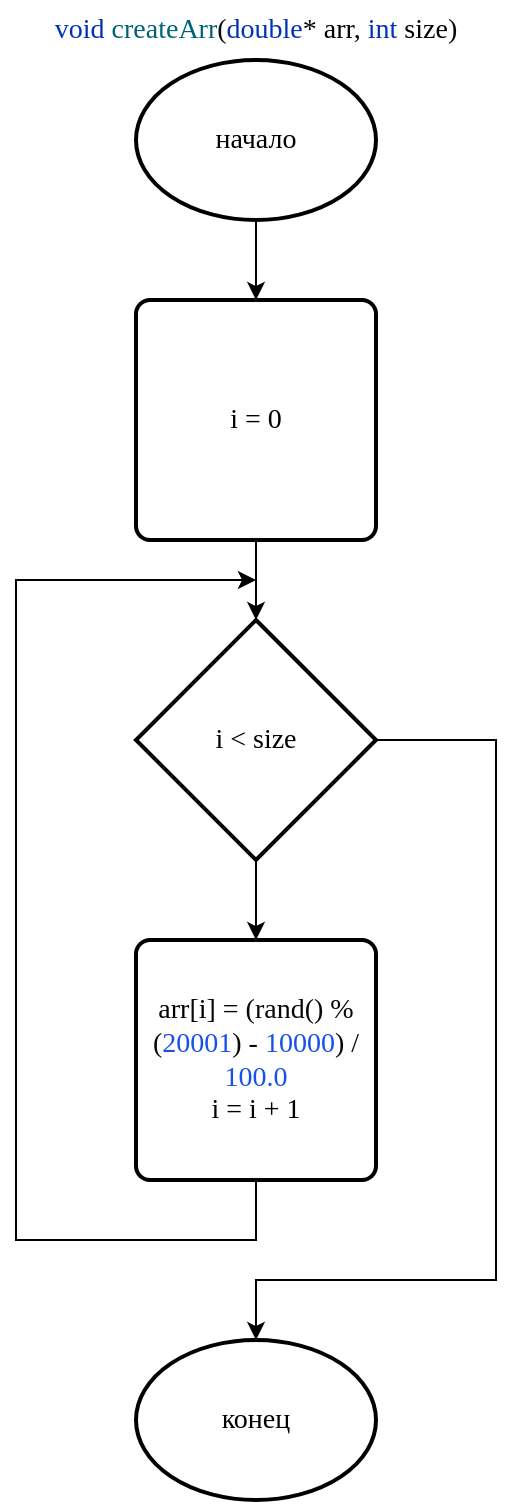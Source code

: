 <mxfile version="24.9.2" pages="6">
  <diagram name="createArr" id="2tzl2hl3T_QUOhs44Tyd">
    <mxGraphModel dx="1106" dy="611" grid="1" gridSize="10" guides="1" tooltips="1" connect="1" arrows="1" fold="1" page="1" pageScale="1" pageWidth="827" pageHeight="1169" math="0" shadow="0">
      <root>
        <mxCell id="0" />
        <mxCell id="1" parent="0" />
        <mxCell id="3oqcLfJtFz1bBq1qJkoX-1" value="начало" style="strokeWidth=2;html=1;shape=mxgraph.flowchart.start_1;whiteSpace=wrap;fontFamily=Times New Roman;fontSize=14;fontColor=#000000;labelBackgroundColor=none;" parent="1" vertex="1">
          <mxGeometry x="280" y="40" width="120" height="80" as="geometry" />
        </mxCell>
        <mxCell id="ou9NJ6lJxAkvLnhe1XpH-1" value="&lt;div style=&quot;&quot;&gt;&lt;div&gt;&lt;span style=&quot;background-color: initial;&quot;&gt;i = 0&lt;/span&gt;&lt;/div&gt;&lt;/div&gt;" style="rounded=1;whiteSpace=wrap;html=1;absoluteArcSize=1;arcSize=14;strokeWidth=2;fontFamily=Times New Roman;fontSize=14;fontColor=#000000;labelBackgroundColor=none;" parent="1" vertex="1">
          <mxGeometry x="280" y="160" width="120" height="120" as="geometry" />
        </mxCell>
        <mxCell id="ou9NJ6lJxAkvLnhe1XpH-2" value="i &amp;lt; size" style="strokeWidth=2;html=1;shape=mxgraph.flowchart.decision;whiteSpace=wrap;fontFamily=Times New Roman;fontSize=14;fontColor=#000000;labelBackgroundColor=none;" parent="1" vertex="1">
          <mxGeometry x="280" y="320" width="120" height="120" as="geometry" />
        </mxCell>
        <mxCell id="ou9NJ6lJxAkvLnhe1XpH-6" value="&lt;div&gt;&lt;div style=&quot;color: rgb(8, 8, 8);&quot;&gt;&lt;div style=&quot;&quot;&gt;&lt;span style=&quot;color:#000000;&quot;&gt;arr&lt;/span&gt;[&lt;span style=&quot;color:#000000;&quot;&gt;i&lt;/span&gt;] = (rand() % (&lt;span style=&quot;color:#1750eb;&quot;&gt;20001&lt;/span&gt;) - &lt;span style=&quot;color:#1750eb;&quot;&gt;10000&lt;/span&gt;) / &lt;span style=&quot;color:#1750eb;&quot;&gt;100.0&lt;/span&gt;&lt;/div&gt;&lt;/div&gt;&lt;/div&gt;i = i + 1" style="rounded=1;whiteSpace=wrap;html=1;absoluteArcSize=1;arcSize=14;strokeWidth=2;fontFamily=Times New Roman;fontSize=14;fontColor=#000000;labelBackgroundColor=none;" parent="1" vertex="1">
          <mxGeometry x="280" y="480" width="120" height="120" as="geometry" />
        </mxCell>
        <mxCell id="ou9NJ6lJxAkvLnhe1XpH-7" value="" style="endArrow=classic;html=1;rounded=0;exitX=0.5;exitY=1;exitDx=0;exitDy=0;exitPerimeter=0;entryX=0.5;entryY=0;entryDx=0;entryDy=0;fontFamily=Times New Roman;fontSize=14;fontColor=#000000;labelBackgroundColor=none;" parent="1" source="3oqcLfJtFz1bBq1qJkoX-1" target="ou9NJ6lJxAkvLnhe1XpH-1" edge="1">
          <mxGeometry width="50" height="50" relative="1" as="geometry">
            <mxPoint x="370" y="310" as="sourcePoint" />
            <mxPoint x="420" y="260" as="targetPoint" />
          </mxGeometry>
        </mxCell>
        <mxCell id="ou9NJ6lJxAkvLnhe1XpH-8" value="" style="endArrow=classic;html=1;rounded=0;exitX=0.5;exitY=1;exitDx=0;exitDy=0;entryX=0.5;entryY=0;entryDx=0;entryDy=0;entryPerimeter=0;fontFamily=Times New Roman;fontSize=14;fontColor=#000000;labelBackgroundColor=none;" parent="1" source="ou9NJ6lJxAkvLnhe1XpH-1" target="ou9NJ6lJxAkvLnhe1XpH-2" edge="1">
          <mxGeometry width="50" height="50" relative="1" as="geometry">
            <mxPoint x="350" y="130" as="sourcePoint" />
            <mxPoint x="350" y="170" as="targetPoint" />
          </mxGeometry>
        </mxCell>
        <mxCell id="ou9NJ6lJxAkvLnhe1XpH-9" value="" style="endArrow=classic;html=1;rounded=0;exitX=0.5;exitY=1;exitDx=0;exitDy=0;entryX=0.5;entryY=0;entryDx=0;entryDy=0;exitPerimeter=0;fontFamily=Times New Roman;fontSize=14;fontColor=#000000;labelBackgroundColor=none;" parent="1" source="ou9NJ6lJxAkvLnhe1XpH-2" edge="1">
          <mxGeometry width="50" height="50" relative="1" as="geometry">
            <mxPoint x="350" y="290" as="sourcePoint" />
            <mxPoint x="340" y="480" as="targetPoint" />
          </mxGeometry>
        </mxCell>
        <mxCell id="ou9NJ6lJxAkvLnhe1XpH-14" value="" style="endArrow=classic;html=1;rounded=0;exitX=0.5;exitY=1;exitDx=0;exitDy=0;fontFamily=Times New Roman;fontSize=14;fontColor=#000000;labelBackgroundColor=none;" parent="1" source="ou9NJ6lJxAkvLnhe1XpH-6" edge="1">
          <mxGeometry width="50" height="50" relative="1" as="geometry">
            <mxPoint x="350" y="770" as="sourcePoint" />
            <mxPoint x="340" y="300" as="targetPoint" />
            <Array as="points">
              <mxPoint x="340" y="630" />
              <mxPoint x="220" y="630" />
              <mxPoint x="220" y="300" />
            </Array>
          </mxGeometry>
        </mxCell>
        <mxCell id="ou9NJ6lJxAkvLnhe1XpH-15" value="" style="endArrow=classic;html=1;rounded=0;exitX=1;exitY=0.5;exitDx=0;exitDy=0;exitPerimeter=0;entryX=0.5;entryY=0;entryDx=0;entryDy=0;entryPerimeter=0;fontFamily=Times New Roman;fontSize=14;fontColor=#000000;labelBackgroundColor=none;" parent="1" source="ou9NJ6lJxAkvLnhe1XpH-2" target="ou9NJ6lJxAkvLnhe1XpH-16" edge="1">
          <mxGeometry width="50" height="50" relative="1" as="geometry">
            <mxPoint x="350" y="450" as="sourcePoint" />
            <mxPoint x="350" y="1185" as="targetPoint" />
            <Array as="points">
              <mxPoint x="460" y="380" />
              <mxPoint x="460" y="650" />
              <mxPoint x="340" y="650" />
            </Array>
          </mxGeometry>
        </mxCell>
        <mxCell id="ou9NJ6lJxAkvLnhe1XpH-16" value="конец" style="strokeWidth=2;html=1;shape=mxgraph.flowchart.start_1;whiteSpace=wrap;fontFamily=Times New Roman;fontSize=14;fontColor=#000000;labelBackgroundColor=none;" parent="1" vertex="1">
          <mxGeometry x="280" y="680" width="120" height="80" as="geometry" />
        </mxCell>
        <mxCell id="SkTKK8VAJWLhEKqBF3-4-1" value="&lt;div style=&quot;background-color:#ffffff;color:#080808&quot;&gt;&lt;div&gt;&lt;div style=&quot;&quot;&gt;&lt;span style=&quot;color:#0033b3;&quot;&gt;void &lt;/span&gt;&lt;span style=&quot;color:#00627a;&quot;&gt;createArr&lt;/span&gt;(&lt;span style=&quot;color:#0033b3;&quot;&gt;double&lt;/span&gt;* &lt;span style=&quot;color:#000000;&quot;&gt;arr&lt;/span&gt;, &lt;span style=&quot;color:#0033b3;&quot;&gt;int &lt;/span&gt;&lt;span style=&quot;color:#000000;&quot;&gt;size&lt;/span&gt;)&lt;/div&gt;&lt;/div&gt;&lt;/div&gt;" style="text;html=1;align=center;verticalAlign=middle;whiteSpace=wrap;rounded=0;fontFamily=Times New Roman;fontSize=14;" parent="1" vertex="1">
          <mxGeometry x="230" y="10" width="220" height="30" as="geometry" />
        </mxCell>
      </root>
    </mxGraphModel>
  </diagram>
  <diagram id="t2t8PHiSUedv-ZYK6GqJ" name="printArr">
    <mxGraphModel dx="1106" dy="611" grid="1" gridSize="10" guides="1" tooltips="1" connect="1" arrows="1" fold="1" page="1" pageScale="1" pageWidth="827" pageHeight="1169" math="0" shadow="0">
      <root>
        <mxCell id="0" />
        <mxCell id="1" parent="0" />
        <mxCell id="7u3IZaEIZVOliEy3T0zt-12" value="начало" style="strokeWidth=2;html=1;shape=mxgraph.flowchart.start_1;whiteSpace=wrap;fontFamily=Times New Roman;fontSize=14;fontColor=#000000;labelBackgroundColor=none;" vertex="1" parent="1">
          <mxGeometry x="290" y="50" width="120" height="80" as="geometry" />
        </mxCell>
        <mxCell id="7u3IZaEIZVOliEy3T0zt-13" value="&lt;div style=&quot;&quot;&gt;&lt;div&gt;&lt;span style=&quot;background-color: initial;&quot;&gt;i = 0&lt;/span&gt;&lt;/div&gt;&lt;/div&gt;" style="rounded=1;whiteSpace=wrap;html=1;absoluteArcSize=1;arcSize=14;strokeWidth=2;fontFamily=Times New Roman;fontSize=14;fontColor=#000000;labelBackgroundColor=none;" vertex="1" parent="1">
          <mxGeometry x="290" y="170" width="120" height="120" as="geometry" />
        </mxCell>
        <mxCell id="7u3IZaEIZVOliEy3T0zt-14" value="i &amp;lt; size" style="strokeWidth=2;html=1;shape=mxgraph.flowchart.decision;whiteSpace=wrap;fontFamily=Times New Roman;fontSize=14;fontColor=#000000;labelBackgroundColor=none;" vertex="1" parent="1">
          <mxGeometry x="290" y="330" width="120" height="120" as="geometry" />
        </mxCell>
        <mxCell id="7u3IZaEIZVOliEy3T0zt-15" value="&lt;div&gt;&lt;div style=&quot;color: rgb(8, 8, 8);&quot;&gt;&lt;div style=&quot;&quot;&gt;&lt;span style=&quot;background-color: initial; color: rgb(0, 0, 0);&quot;&gt;i = i + 1&lt;/span&gt;&lt;/div&gt;&lt;/div&gt;&lt;/div&gt;" style="rounded=1;whiteSpace=wrap;html=1;absoluteArcSize=1;arcSize=14;strokeWidth=2;fontFamily=Times New Roman;fontSize=14;fontColor=#000000;labelBackgroundColor=none;" vertex="1" parent="1">
          <mxGeometry x="290" y="600" width="120" height="120" as="geometry" />
        </mxCell>
        <mxCell id="7u3IZaEIZVOliEy3T0zt-16" value="" style="endArrow=classic;html=1;rounded=0;exitX=0.5;exitY=1;exitDx=0;exitDy=0;exitPerimeter=0;entryX=0.5;entryY=0;entryDx=0;entryDy=0;fontFamily=Times New Roman;fontSize=14;fontColor=#000000;labelBackgroundColor=none;" edge="1" parent="1" source="7u3IZaEIZVOliEy3T0zt-12" target="7u3IZaEIZVOliEy3T0zt-13">
          <mxGeometry width="50" height="50" relative="1" as="geometry">
            <mxPoint x="380" y="320" as="sourcePoint" />
            <mxPoint x="430" y="270" as="targetPoint" />
          </mxGeometry>
        </mxCell>
        <mxCell id="7u3IZaEIZVOliEy3T0zt-17" value="" style="endArrow=classic;html=1;rounded=0;exitX=0.5;exitY=1;exitDx=0;exitDy=0;entryX=0.5;entryY=0;entryDx=0;entryDy=0;entryPerimeter=0;fontFamily=Times New Roman;fontSize=14;fontColor=#000000;labelBackgroundColor=none;" edge="1" parent="1" source="7u3IZaEIZVOliEy3T0zt-13" target="7u3IZaEIZVOliEy3T0zt-14">
          <mxGeometry width="50" height="50" relative="1" as="geometry">
            <mxPoint x="360" y="140" as="sourcePoint" />
            <mxPoint x="360" y="180" as="targetPoint" />
          </mxGeometry>
        </mxCell>
        <mxCell id="7u3IZaEIZVOliEy3T0zt-18" value="" style="endArrow=classic;html=1;rounded=0;exitX=0.5;exitY=1;exitDx=0;exitDy=0;exitPerimeter=0;fontFamily=Times New Roman;fontSize=14;fontColor=#000000;labelBackgroundColor=none;entryX=0.5;entryY=0;entryDx=0;entryDy=0;" edge="1" parent="1" source="7u3IZaEIZVOliEy3T0zt-14" target="gKDCA3I3hcUv9OmSXd0l-1">
          <mxGeometry width="50" height="50" relative="1" as="geometry">
            <mxPoint x="360" y="300" as="sourcePoint" />
            <mxPoint x="380" y="460" as="targetPoint" />
          </mxGeometry>
        </mxCell>
        <mxCell id="7u3IZaEIZVOliEy3T0zt-19" value="" style="endArrow=classic;html=1;rounded=0;exitX=0.5;exitY=1;exitDx=0;exitDy=0;fontFamily=Times New Roman;fontSize=14;fontColor=#000000;labelBackgroundColor=none;" edge="1" parent="1" source="7u3IZaEIZVOliEy3T0zt-15">
          <mxGeometry width="50" height="50" relative="1" as="geometry">
            <mxPoint x="360" y="780" as="sourcePoint" />
            <mxPoint x="350" y="310" as="targetPoint" />
            <Array as="points">
              <mxPoint x="350" y="750" />
              <mxPoint x="230" y="750" />
              <mxPoint x="230" y="310" />
            </Array>
          </mxGeometry>
        </mxCell>
        <mxCell id="7u3IZaEIZVOliEy3T0zt-20" value="" style="endArrow=classic;html=1;rounded=0;exitX=1;exitY=0.5;exitDx=0;exitDy=0;exitPerimeter=0;entryX=0.5;entryY=0;entryDx=0;entryDy=0;entryPerimeter=0;fontFamily=Times New Roman;fontSize=14;fontColor=#000000;labelBackgroundColor=none;" edge="1" parent="1" source="7u3IZaEIZVOliEy3T0zt-14" target="7u3IZaEIZVOliEy3T0zt-21">
          <mxGeometry width="50" height="50" relative="1" as="geometry">
            <mxPoint x="360" y="460" as="sourcePoint" />
            <mxPoint x="360" y="1195" as="targetPoint" />
            <Array as="points">
              <mxPoint x="470" y="390" />
              <mxPoint x="470" y="770" />
              <mxPoint x="350" y="770" />
            </Array>
          </mxGeometry>
        </mxCell>
        <mxCell id="7u3IZaEIZVOliEy3T0zt-21" value="конец" style="strokeWidth=2;html=1;shape=mxgraph.flowchart.start_1;whiteSpace=wrap;fontFamily=Times New Roman;fontSize=14;fontColor=#000000;labelBackgroundColor=none;" vertex="1" parent="1">
          <mxGeometry x="290" y="800" width="120" height="80" as="geometry" />
        </mxCell>
        <mxCell id="7u3IZaEIZVOliEy3T0zt-22" value="&lt;div style=&quot;background-color:#ffffff;color:#080808&quot;&gt;&lt;div&gt;&lt;div style=&quot;&quot;&gt;&lt;span style=&quot;color:#0033b3;&quot;&gt;void &lt;/span&gt;&lt;span style=&quot;color:#00627a;&quot;&gt;printArr&lt;/span&gt;(&lt;span style=&quot;color:#0033b3;&quot;&gt;double&lt;/span&gt;* &lt;span style=&quot;color:#000000;&quot;&gt;arr&lt;/span&gt;, &lt;span style=&quot;color:#0033b3;&quot;&gt;int &lt;/span&gt;&lt;span style=&quot;color:#000000;&quot;&gt;size&lt;/span&gt;)&lt;/div&gt;&lt;/div&gt;&lt;/div&gt;" style="text;html=1;align=center;verticalAlign=middle;whiteSpace=wrap;rounded=0;fontFamily=Times New Roman;fontSize=14;" vertex="1" parent="1">
          <mxGeometry x="240" y="20" width="220" height="30" as="geometry" />
        </mxCell>
        <mxCell id="gKDCA3I3hcUv9OmSXd0l-1" value="&lt;div style=&quot;&quot;&gt;arr[i]&lt;/div&gt;" style="shape=parallelogram;html=1;strokeWidth=2;perimeter=parallelogramPerimeter;whiteSpace=wrap;rounded=1;arcSize=12;size=0.23;fontFamily=Times New Roman;fontSize=14;labelBackgroundColor=none;fontColor=#000000;" vertex="1" parent="1">
          <mxGeometry x="290" y="480" width="120" height="80" as="geometry" />
        </mxCell>
        <mxCell id="gKDCA3I3hcUv9OmSXd0l-2" value="" style="endArrow=classic;html=1;rounded=0;exitX=0.5;exitY=1;exitDx=0;exitDy=0;fontFamily=Times New Roman;fontSize=14;fontColor=#000000;labelBackgroundColor=none;entryX=0.5;entryY=0;entryDx=0;entryDy=0;" edge="1" parent="1" source="gKDCA3I3hcUv9OmSXd0l-1" target="7u3IZaEIZVOliEy3T0zt-15">
          <mxGeometry width="50" height="50" relative="1" as="geometry">
            <mxPoint x="360" y="460" as="sourcePoint" />
            <mxPoint x="360" y="490" as="targetPoint" />
          </mxGeometry>
        </mxCell>
      </root>
    </mxGraphModel>
  </diagram>
  <diagram id="kBAxjoEVMKeGyU7ddDn3" name="mode">
    <mxGraphModel dx="1933" dy="611" grid="1" gridSize="10" guides="1" tooltips="1" connect="1" arrows="1" fold="1" page="1" pageScale="1" pageWidth="827" pageHeight="1169" math="0" shadow="0">
      <root>
        <mxCell id="0" />
        <mxCell id="1" parent="0" />
        <mxCell id="CEFZMBZtED5uscrj7eCg-1" value="начало" style="strokeWidth=2;html=1;shape=mxgraph.flowchart.start_1;whiteSpace=wrap;fontFamily=Times New Roman;fontSize=14;fontColor=#000000;labelBackgroundColor=none;" parent="1" vertex="1">
          <mxGeometry x="280" y="40" width="120" height="80" as="geometry" />
        </mxCell>
        <mxCell id="CEFZMBZtED5uscrj7eCg-2" value="&lt;div&gt;&lt;div&gt;&lt;span style=&quot;&quot;&gt;i = 0&lt;/span&gt;&lt;/div&gt;&lt;/div&gt;" style="rounded=1;whiteSpace=wrap;html=1;absoluteArcSize=1;arcSize=14;strokeWidth=2;fontFamily=Times New Roman;fontSize=14;fontColor=#000000;labelBackgroundColor=none;" parent="1" vertex="1">
          <mxGeometry x="280" y="160" width="120" height="120" as="geometry" />
        </mxCell>
        <mxCell id="CEFZMBZtED5uscrj7eCg-3" value="i &amp;lt; size" style="strokeWidth=2;html=1;shape=mxgraph.flowchart.decision;whiteSpace=wrap;fontFamily=Times New Roman;fontSize=14;fontColor=#000000;labelBackgroundColor=none;" parent="1" vertex="1">
          <mxGeometry x="280" y="320" width="120" height="120" as="geometry" />
        </mxCell>
        <mxCell id="CEFZMBZtED5uscrj7eCg-4" value="&lt;div style=&quot;background-color:#ffffff;color:#080808&quot;&gt;&lt;div style=&quot;&quot;&gt;&lt;span style=&quot;color:#000000;&quot;&gt;arr3&lt;/span&gt;[&lt;span style=&quot;color:#000000;&quot;&gt;i&lt;/span&gt;] = &lt;span style=&quot;color:#1750eb;&quot;&gt;1&lt;/span&gt;&lt;/div&gt;&lt;/div&gt;" style="rounded=1;whiteSpace=wrap;html=1;absoluteArcSize=1;arcSize=14;strokeWidth=2;fontFamily=Times New Roman;fontSize=14;fontColor=#000000;labelBackgroundColor=none;" parent="1" vertex="1">
          <mxGeometry x="280" y="640" width="120" height="120" as="geometry" />
        </mxCell>
        <mxCell id="CEFZMBZtED5uscrj7eCg-7" value="i = i + 1" style="rounded=1;whiteSpace=wrap;html=1;absoluteArcSize=1;arcSize=14;strokeWidth=2;fontFamily=Times New Roman;fontSize=14;fontColor=#000000;labelBackgroundColor=none;" parent="1" vertex="1">
          <mxGeometry x="280" y="800" width="120" height="120" as="geometry" />
        </mxCell>
        <mxCell id="CEFZMBZtED5uscrj7eCg-8" value="" style="endArrow=classic;html=1;rounded=0;exitX=0.5;exitY=1;exitDx=0;exitDy=0;exitPerimeter=0;entryX=0.5;entryY=0;entryDx=0;entryDy=0;fontFamily=Times New Roman;fontSize=14;fontColor=#000000;labelBackgroundColor=none;" parent="1" source="CEFZMBZtED5uscrj7eCg-1" target="CEFZMBZtED5uscrj7eCg-2" edge="1">
          <mxGeometry width="50" height="50" relative="1" as="geometry">
            <mxPoint x="370" y="310" as="sourcePoint" />
            <mxPoint x="420" y="260" as="targetPoint" />
          </mxGeometry>
        </mxCell>
        <mxCell id="CEFZMBZtED5uscrj7eCg-9" value="" style="endArrow=classic;html=1;rounded=0;exitX=0.5;exitY=1;exitDx=0;exitDy=0;entryX=0.5;entryY=0;entryDx=0;entryDy=0;entryPerimeter=0;fontFamily=Times New Roman;fontSize=14;fontColor=#000000;labelBackgroundColor=none;" parent="1" source="CEFZMBZtED5uscrj7eCg-2" target="CEFZMBZtED5uscrj7eCg-3" edge="1">
          <mxGeometry width="50" height="50" relative="1" as="geometry">
            <mxPoint x="350" y="130" as="sourcePoint" />
            <mxPoint x="350" y="170" as="targetPoint" />
          </mxGeometry>
        </mxCell>
        <mxCell id="CEFZMBZtED5uscrj7eCg-10" value="" style="endArrow=classic;html=1;rounded=0;exitX=0.5;exitY=1;exitDx=0;exitDy=0;exitPerimeter=0;fontFamily=Times New Roman;fontSize=14;fontColor=#000000;labelBackgroundColor=none;entryX=0.5;entryY=0;entryDx=0;entryDy=0;entryPerimeter=0;" parent="1" source="CEFZMBZtED5uscrj7eCg-3" target="VZcOknS31ePlW-ydN6HT-1" edge="1">
          <mxGeometry width="50" height="50" relative="1" as="geometry">
            <mxPoint x="350" y="290" as="sourcePoint" />
            <mxPoint x="450" y="420" as="targetPoint" />
          </mxGeometry>
        </mxCell>
        <mxCell id="CEFZMBZtED5uscrj7eCg-11" value="" style="endArrow=classic;html=1;rounded=0;exitX=0.5;exitY=1;exitDx=0;exitDy=0;entryX=0.5;entryY=0;entryDx=0;entryDy=0;entryPerimeter=0;fontFamily=Times New Roman;fontSize=14;fontColor=#000000;labelBackgroundColor=none;" parent="1" source="CEFZMBZtED5uscrj7eCg-4" edge="1">
          <mxGeometry width="50" height="50" relative="1" as="geometry">
            <mxPoint x="350" y="610" as="sourcePoint" />
            <mxPoint x="340" y="800" as="targetPoint" />
          </mxGeometry>
        </mxCell>
        <mxCell id="CEFZMBZtED5uscrj7eCg-15" value="" style="endArrow=classic;html=1;rounded=0;exitX=0.5;exitY=1;exitDx=0;exitDy=0;fontFamily=Times New Roman;fontSize=14;fontColor=#000000;labelBackgroundColor=none;" parent="1" source="CEFZMBZtED5uscrj7eCg-7" edge="1">
          <mxGeometry width="50" height="50" relative="1" as="geometry">
            <mxPoint x="350" y="770" as="sourcePoint" />
            <mxPoint x="340" y="300" as="targetPoint" />
            <Array as="points">
              <mxPoint x="340" y="950" />
              <mxPoint x="220" y="950" />
              <mxPoint x="220" y="300" />
            </Array>
          </mxGeometry>
        </mxCell>
        <mxCell id="CEFZMBZtED5uscrj7eCg-16" value="" style="endArrow=classic;html=1;rounded=0;exitX=1;exitY=0.5;exitDx=0;exitDy=0;exitPerimeter=0;fontFamily=Times New Roman;fontSize=14;fontColor=#000000;labelBackgroundColor=none;entryX=0.5;entryY=0;entryDx=0;entryDy=0;" parent="1" source="CEFZMBZtED5uscrj7eCg-3" edge="1">
          <mxGeometry width="50" height="50" relative="1" as="geometry">
            <mxPoint x="350" y="450" as="sourcePoint" />
            <mxPoint x="340" y="1000" as="targetPoint" />
            <Array as="points">
              <mxPoint x="600" y="380" />
              <mxPoint x="600" y="970" />
              <mxPoint x="340" y="970" />
            </Array>
          </mxGeometry>
        </mxCell>
        <mxCell id="CEFZMBZtED5uscrj7eCg-17" value="конец" style="strokeWidth=2;html=1;shape=mxgraph.flowchart.start_1;whiteSpace=wrap;fontFamily=Times New Roman;fontSize=14;fontColor=#000000;labelBackgroundColor=none;" parent="1" vertex="1">
          <mxGeometry x="280" y="1000" width="120" height="80" as="geometry" />
        </mxCell>
        <mxCell id="CEFZMBZtED5uscrj7eCg-18" value="&lt;div style=&quot;background-color:#ffffff;color:#080808&quot;&gt;&lt;div&gt;&lt;div style=&quot;&quot;&gt;&lt;span style=&quot;color:#0033b3;&quot;&gt;void &lt;/span&gt;&lt;span style=&quot;color:#00627a;&quot;&gt;mode&lt;/span&gt;(&lt;span style=&quot;color:#0033b3;&quot;&gt;double&lt;/span&gt;* &lt;span style=&quot;color:#000000;&quot;&gt;arr&lt;/span&gt;, &lt;span style=&quot;color:#0033b3;&quot;&gt;double&lt;/span&gt;* &lt;span style=&quot;color:#000000;&quot;&gt;second_arr&lt;/span&gt;, &lt;span style=&quot;color:#0033b3;&quot;&gt;double &lt;/span&gt;&lt;span style=&quot;color:#000000;&quot;&gt;min_value&lt;/span&gt;, &lt;span style=&quot;color:#0033b3;&quot;&gt;double &lt;/span&gt;&lt;span style=&quot;color:#000000;&quot;&gt;max_value&lt;/span&gt;, &lt;span style=&quot;color:#0033b3;&quot;&gt;double&lt;/span&gt;* &lt;span style=&quot;color:#000000;&quot;&gt;arr3&lt;/span&gt;, &lt;span style=&quot;color:#0033b3;&quot;&gt;int &lt;/span&gt;&lt;span style=&quot;color:#000000;&quot;&gt;size&lt;/span&gt;)&lt;/div&gt;&lt;/div&gt;&lt;/div&gt;" style="text;html=1;align=center;verticalAlign=middle;whiteSpace=wrap;rounded=0;fontFamily=Times New Roman;fontSize=14;" parent="1" vertex="1">
          <mxGeometry x="30" y="10" width="620" height="30" as="geometry" />
        </mxCell>
        <mxCell id="VZcOknS31ePlW-ydN6HT-1" value="&lt;div style=&quot;color: rgb(8, 8, 8);&quot;&gt;&lt;div style=&quot;&quot;&gt;&lt;br&gt;&lt;/div&gt;&lt;/div&gt;" style="strokeWidth=2;html=1;shape=mxgraph.flowchart.decision;whiteSpace=wrap;fontFamily=Times New Roman;fontSize=14;fontColor=#000000;labelBackgroundColor=none;" vertex="1" parent="1">
          <mxGeometry x="280" y="480" width="120" height="120" as="geometry" />
        </mxCell>
        <mxCell id="VZcOknS31ePlW-ydN6HT-2" value="" style="endArrow=classic;html=1;rounded=0;exitX=0.5;exitY=1;exitDx=0;exitDy=0;entryX=0.5;entryY=0;entryDx=0;entryDy=0;fontFamily=Times New Roman;fontSize=14;fontColor=#000000;labelBackgroundColor=none;exitPerimeter=0;" edge="1" parent="1" source="VZcOknS31ePlW-ydN6HT-1" target="CEFZMBZtED5uscrj7eCg-4">
          <mxGeometry width="50" height="50" relative="1" as="geometry">
            <mxPoint x="350" y="770" as="sourcePoint" />
            <mxPoint x="350" y="810" as="targetPoint" />
          </mxGeometry>
        </mxCell>
        <mxCell id="VZcOknS31ePlW-ydN6HT-3" value="&lt;div style=&quot;background-color: rgb(255, 255, 255);&quot;&gt;&lt;div style=&quot;&quot;&gt;&lt;span style=&quot;color: rgb(0, 0, 0);&quot;&gt;arr3&lt;/span&gt;&lt;font color=&quot;#080808&quot;&gt;[&lt;/font&gt;&lt;span style=&quot;color: rgb(0, 0, 0);&quot;&gt;i&lt;/span&gt;&lt;font color=&quot;#080808&quot;&gt;] = &lt;/font&gt;&lt;font color=&quot;#1750eb&quot;&gt;0&lt;/font&gt;&lt;/div&gt;&lt;/div&gt;" style="rounded=1;whiteSpace=wrap;html=1;absoluteArcSize=1;arcSize=14;strokeWidth=2;fontFamily=Times New Roman;fontSize=14;fontColor=#000000;labelBackgroundColor=none;" vertex="1" parent="1">
          <mxGeometry x="440" y="640" width="120" height="120" as="geometry" />
        </mxCell>
        <mxCell id="VZcOknS31ePlW-ydN6HT-4" value="" style="endArrow=classic;html=1;rounded=0;exitX=1;exitY=0.5;exitDx=0;exitDy=0;entryX=0.5;entryY=0;entryDx=0;entryDy=0;fontFamily=Times New Roman;fontSize=14;fontColor=#000000;labelBackgroundColor=none;exitPerimeter=0;" edge="1" parent="1" source="VZcOknS31ePlW-ydN6HT-1" target="VZcOknS31ePlW-ydN6HT-3">
          <mxGeometry width="50" height="50" relative="1" as="geometry">
            <mxPoint x="350" y="610" as="sourcePoint" />
            <mxPoint x="350" y="650" as="targetPoint" />
            <Array as="points">
              <mxPoint x="500" y="540" />
            </Array>
          </mxGeometry>
        </mxCell>
        <mxCell id="VZcOknS31ePlW-ydN6HT-5" value="" style="endArrow=classic;html=1;rounded=0;exitX=0.5;exitY=1;exitDx=0;exitDy=0;fontFamily=Times New Roman;fontSize=14;fontColor=#000000;labelBackgroundColor=none;" edge="1" parent="1" source="VZcOknS31ePlW-ydN6HT-3">
          <mxGeometry width="50" height="50" relative="1" as="geometry">
            <mxPoint x="350" y="610" as="sourcePoint" />
            <mxPoint x="340" y="780" as="targetPoint" />
            <Array as="points">
              <mxPoint x="500" y="780" />
            </Array>
          </mxGeometry>
        </mxCell>
        <mxCell id="VZcOknS31ePlW-ydN6HT-6" value="" style="strokeWidth=2;html=1;shape=mxgraph.flowchart.annotation_2;align=left;labelPosition=right;pointerEvents=1;direction=west;fontFamily=Times New Roman;" vertex="1" parent="1">
          <mxGeometry x="230" y="490" width="50" height="100" as="geometry" />
        </mxCell>
        <mxCell id="VZcOknS31ePlW-ydN6HT-7" value="&lt;span style=&quot;font-size: 14px;&quot;&gt;arr&lt;/span&gt;&lt;span style=&quot;color: rgb(8, 8, 8); font-size: 14px;&quot;&gt;[&lt;/span&gt;&lt;span style=&quot;font-size: 14px;&quot;&gt;i&lt;/span&gt;&lt;span style=&quot;color: rgb(8, 8, 8); font-size: 14px;&quot;&gt;] &amp;gt;=&amp;nbsp;&lt;/span&gt;&lt;span style=&quot;font-size: 14px;&quot;&gt;min_value&amp;nbsp;&lt;/span&gt;&lt;span style=&quot;color: rgb(8, 8, 8); font-size: 14px;&quot;&gt;&amp;amp;&amp;amp;&amp;nbsp;&lt;/span&gt;&lt;span style=&quot;font-size: 14px;&quot;&gt;arr&lt;/span&gt;&lt;span style=&quot;color: rgb(8, 8, 8); font-size: 14px;&quot;&gt;[&lt;/span&gt;&lt;span style=&quot;font-size: 14px;&quot;&gt;i&lt;/span&gt;&lt;span style=&quot;color: rgb(8, 8, 8); font-size: 14px;&quot;&gt;] &amp;lt;=&amp;nbsp;&lt;/span&gt;&lt;span style=&quot;font-size: 14px;&quot;&gt;max_value&amp;nbsp;&lt;/span&gt;&lt;span style=&quot;color: rgb(8, 8, 8); font-size: 14px;&quot;&gt;&amp;amp;&amp;amp;&lt;/span&gt;&lt;div&gt;&lt;span style=&quot;font-size: 14px;&quot;&gt;second_arr&lt;/span&gt;&lt;span style=&quot;color: rgb(8, 8, 8); font-size: 14px;&quot;&gt;[&lt;/span&gt;&lt;span style=&quot;font-size: 14px;&quot;&gt;i&lt;/span&gt;&lt;span style=&quot;color: rgb(8, 8, 8); font-size: 14px;&quot;&gt;] &amp;gt;=&amp;nbsp;&lt;/span&gt;&lt;span style=&quot;font-size: 14px;&quot;&gt;min_value&amp;nbsp;&lt;/span&gt;&lt;span style=&quot;color: rgb(8, 8, 8); font-size: 14px;&quot;&gt;&amp;amp;&amp;amp;&amp;nbsp;&lt;/span&gt;&lt;span style=&quot;font-size: 14px;&quot;&gt;second_arr&lt;/span&gt;&lt;span style=&quot;color: rgb(8, 8, 8); font-size: 14px;&quot;&gt;[&lt;/span&gt;&lt;span style=&quot;font-size: 14px;&quot;&gt;i&lt;/span&gt;&lt;span style=&quot;color: rgb(8, 8, 8); font-size: 14px;&quot;&gt;] &amp;lt;=&amp;nbsp;&lt;/span&gt;&lt;span style=&quot;font-size: 14px;&quot;&gt;max_value&lt;/span&gt;&lt;/div&gt;" style="text;html=1;align=center;verticalAlign=middle;whiteSpace=wrap;rounded=0;fontFamily=Times New Roman;" vertex="1" parent="1">
          <mxGeometry x="-140" y="515" width="370" height="50" as="geometry" />
        </mxCell>
      </root>
    </mxGraphModel>
  </diagram>
  <diagram id="WjeVzKvF5xXFu8BfcFWb" name="findMaxInInterval">
    <mxGraphModel dx="1832" dy="555" grid="1" gridSize="10" guides="1" tooltips="1" connect="1" arrows="1" fold="1" page="1" pageScale="1" pageWidth="827" pageHeight="1169" math="0" shadow="0">
      <root>
        <mxCell id="0" />
        <mxCell id="1" parent="0" />
        <mxCell id="yaCjiG2zB2sj_Q0SAVtT-1" value="начало" style="strokeWidth=2;html=1;shape=mxgraph.flowchart.start_1;whiteSpace=wrap;fontFamily=Times New Roman;fontSize=14;fontColor=#000000;labelBackgroundColor=none;" parent="1" vertex="1">
          <mxGeometry x="280" y="40" width="120" height="80" as="geometry" />
        </mxCell>
        <mxCell id="yaCjiG2zB2sj_Q0SAVtT-2" value="&lt;div style=&quot;&quot;&gt;&lt;div style=&quot;background-color: rgb(255, 255, 255);&quot;&gt;&lt;div style=&quot;color: rgb(8, 8, 8);&quot;&gt;&lt;div style=&quot;&quot;&gt;&lt;span style=&quot;color:#000000;&quot;&gt;maxElement &lt;/span&gt;= -&lt;span style=&quot;color:#1750eb;&quot;&gt;10001&lt;/span&gt;&lt;/div&gt;&lt;div style=&quot;&quot;&gt;found &lt;span style=&quot;white-space: normal;&quot;&gt;= &lt;/span&gt;&lt;span style=&quot;white-space: normal; color: rgb(0, 51, 179);&quot;&gt;false&lt;/span&gt;&lt;/div&gt;&lt;/div&gt;&lt;div style=&quot;&quot;&gt;&lt;span style=&quot;background-color: initial;&quot;&gt;i = 0&lt;br&gt;&lt;/span&gt;&lt;/div&gt;&lt;/div&gt;&lt;/div&gt;" style="rounded=1;whiteSpace=wrap;html=1;absoluteArcSize=1;arcSize=14;strokeWidth=2;fontFamily=Times New Roman;fontSize=14;fontColor=#000000;labelBackgroundColor=none;" parent="1" vertex="1">
          <mxGeometry x="280" y="160" width="120" height="120" as="geometry" />
        </mxCell>
        <mxCell id="yaCjiG2zB2sj_Q0SAVtT-8" value="" style="endArrow=classic;html=1;rounded=0;exitX=0.5;exitY=1;exitDx=0;exitDy=0;exitPerimeter=0;entryX=0.5;entryY=0;entryDx=0;entryDy=0;fontFamily=Times New Roman;fontSize=14;fontColor=#000000;labelBackgroundColor=none;" parent="1" source="yaCjiG2zB2sj_Q0SAVtT-1" target="yaCjiG2zB2sj_Q0SAVtT-2" edge="1">
          <mxGeometry width="50" height="50" relative="1" as="geometry">
            <mxPoint x="370" y="310" as="sourcePoint" />
            <mxPoint x="420" y="260" as="targetPoint" />
          </mxGeometry>
        </mxCell>
        <mxCell id="yaCjiG2zB2sj_Q0SAVtT-18" value="&lt;div style=&quot;background-color:#ffffff;color:#080808&quot;&gt;&lt;div style=&quot;&quot;&gt;&lt;div&gt;&lt;div style=&quot;&quot;&gt;&lt;span style=&quot;color:#0033b3;&quot;&gt;void &lt;/span&gt;&lt;span style=&quot;color:#00627a;&quot;&gt;findMaxInInterval&lt;/span&gt;(&lt;span style=&quot;color:#0033b3;&quot;&gt;double&lt;/span&gt;* &lt;span style=&quot;color:#000000;&quot;&gt;arr1&lt;/span&gt;, &lt;span style=&quot;color:#0033b3;&quot;&gt;double&lt;/span&gt;* &lt;span style=&quot;color:#000000;&quot;&gt;arr2&lt;/span&gt;, &lt;span style=&quot;color:#0033b3;&quot;&gt;double &lt;/span&gt;&lt;span style=&quot;color:#000000;&quot;&gt;min_value&lt;/span&gt;, &lt;span style=&quot;color:#0033b3;&quot;&gt;double &lt;/span&gt;&lt;span style=&quot;color:#000000;&quot;&gt;max_value&lt;/span&gt;, &lt;span style=&quot;color:#0033b3;&quot;&gt;int &lt;/span&gt;&lt;span style=&quot;color:#000000;&quot;&gt;size&lt;/span&gt;, &lt;span style=&quot;color:#0033b3;&quot;&gt;double&lt;/span&gt;&amp;amp; &lt;span style=&quot;color:#000000;&quot;&gt;maxElement&lt;/span&gt;, &lt;span style=&quot;color:#371f80;&quot;&gt;string&lt;/span&gt;&amp;amp; &lt;span style=&quot;color:#000000;&quot;&gt;source&lt;/span&gt;)&lt;/div&gt;&lt;/div&gt;&lt;/div&gt;&lt;/div&gt;" style="text;html=1;align=center;verticalAlign=middle;whiteSpace=wrap;rounded=0;fontFamily=Times New Roman;fontSize=14;" parent="1" vertex="1">
          <mxGeometry x="-60" y="10" width="800" height="30" as="geometry" />
        </mxCell>
        <mxCell id="M7twgdmc6WtW6cA8YbcN-1" value="&lt;div style=&quot;background-color:#ffffff;color:#080808&quot;&gt;&lt;div style=&quot;&quot;&gt;&lt;div&gt;&lt;div style=&quot;&quot;&gt;&lt;span style=&quot;color:#000000;&quot;&gt;maxElement &lt;/span&gt;= &lt;span style=&quot;color:#000000;&quot;&gt;arr1&lt;/span&gt;[&lt;span style=&quot;color:#000000;&quot;&gt;i&lt;/span&gt;]&lt;/div&gt;&lt;div style=&quot;&quot;&gt;&lt;span style=&quot;color:#000000;&quot;&gt;source &lt;/span&gt;&lt;span style=&quot;color:#008080;&quot;&gt;= &lt;/span&gt;&lt;span style=&quot;color:#067d17;&quot;&gt;&quot;Первый массив&quot;&lt;/span&gt;&lt;/div&gt;&lt;div style=&quot;&quot;&gt;&lt;span style=&quot;color:#000000;&quot;&gt;found &lt;/span&gt;= &lt;span style=&quot;color:#0033b3;&quot;&gt;true&lt;/span&gt;&lt;/div&gt;&lt;/div&gt;&lt;/div&gt;&lt;/div&gt;" style="rounded=1;whiteSpace=wrap;html=1;absoluteArcSize=1;arcSize=14;strokeWidth=2;fontFamily=Times New Roman;fontSize=14;fontColor=#000000;labelBackgroundColor=none;" vertex="1" parent="1">
          <mxGeometry x="280" y="640" width="120" height="120" as="geometry" />
        </mxCell>
        <mxCell id="M7twgdmc6WtW6cA8YbcN-3" value="" style="endArrow=classic;html=1;rounded=0;exitX=0.5;exitY=1;exitDx=0;exitDy=0;exitPerimeter=0;fontFamily=Times New Roman;fontSize=14;fontColor=#000000;labelBackgroundColor=none;entryX=0.5;entryY=0;entryDx=0;entryDy=0;entryPerimeter=0;" edge="1" parent="1" target="M7twgdmc6WtW6cA8YbcN-8">
          <mxGeometry width="50" height="50" relative="1" as="geometry">
            <mxPoint x="340" y="440" as="sourcePoint" />
            <mxPoint x="450" y="420" as="targetPoint" />
          </mxGeometry>
        </mxCell>
        <mxCell id="M7twgdmc6WtW6cA8YbcN-4" value="" style="endArrow=classic;html=1;rounded=0;exitX=0.5;exitY=1;exitDx=0;exitDy=0;entryX=0.5;entryY=0;entryDx=0;entryDy=0;entryPerimeter=0;fontFamily=Times New Roman;fontSize=14;fontColor=#000000;labelBackgroundColor=none;" edge="1" parent="1" source="M7twgdmc6WtW6cA8YbcN-1">
          <mxGeometry width="50" height="50" relative="1" as="geometry">
            <mxPoint x="350" y="610" as="sourcePoint" />
            <mxPoint x="340" y="800" as="targetPoint" />
          </mxGeometry>
        </mxCell>
        <mxCell id="M7twgdmc6WtW6cA8YbcN-5" value="конец" style="strokeWidth=2;html=1;shape=mxgraph.flowchart.start_1;whiteSpace=wrap;fontFamily=Times New Roman;fontSize=14;fontColor=#000000;labelBackgroundColor=none;" vertex="1" parent="1">
          <mxGeometry x="280" y="1640" width="120" height="80" as="geometry" />
        </mxCell>
        <mxCell id="M7twgdmc6WtW6cA8YbcN-8" value="&lt;div style=&quot;color: rgb(8, 8, 8);&quot;&gt;&lt;div style=&quot;&quot;&gt;&lt;br&gt;&lt;/div&gt;&lt;/div&gt;" style="strokeWidth=2;html=1;shape=mxgraph.flowchart.decision;whiteSpace=wrap;fontFamily=Times New Roman;fontSize=14;fontColor=#000000;labelBackgroundColor=none;" vertex="1" parent="1">
          <mxGeometry x="280" y="480" width="120" height="120" as="geometry" />
        </mxCell>
        <mxCell id="M7twgdmc6WtW6cA8YbcN-9" value="" style="endArrow=classic;html=1;rounded=0;exitX=0.5;exitY=1;exitDx=0;exitDy=0;entryX=0.5;entryY=0;entryDx=0;entryDy=0;fontFamily=Times New Roman;fontSize=14;fontColor=#000000;labelBackgroundColor=none;exitPerimeter=0;" edge="1" parent="1" source="M7twgdmc6WtW6cA8YbcN-8" target="M7twgdmc6WtW6cA8YbcN-1">
          <mxGeometry width="50" height="50" relative="1" as="geometry">
            <mxPoint x="350" y="770" as="sourcePoint" />
            <mxPoint x="350" y="810" as="targetPoint" />
          </mxGeometry>
        </mxCell>
        <mxCell id="M7twgdmc6WtW6cA8YbcN-11" value="" style="endArrow=classic;html=1;rounded=0;exitX=1;exitY=0.5;exitDx=0;exitDy=0;fontFamily=Times New Roman;fontSize=14;fontColor=#000000;labelBackgroundColor=none;exitPerimeter=0;" edge="1" parent="1" source="M7twgdmc6WtW6cA8YbcN-8">
          <mxGeometry width="50" height="50" relative="1" as="geometry">
            <mxPoint x="350" y="610" as="sourcePoint" />
            <mxPoint x="440" y="760" as="targetPoint" />
            <Array as="points">
              <mxPoint x="440" y="540" />
            </Array>
          </mxGeometry>
        </mxCell>
        <mxCell id="M7twgdmc6WtW6cA8YbcN-12" value="" style="endArrow=classic;html=1;rounded=0;fontFamily=Times New Roman;fontSize=14;fontColor=#000000;labelBackgroundColor=none;" edge="1" parent="1">
          <mxGeometry width="50" height="50" relative="1" as="geometry">
            <mxPoint x="440" y="760" as="sourcePoint" />
            <mxPoint x="340" y="780" as="targetPoint" />
            <Array as="points">
              <mxPoint x="440" y="780" />
            </Array>
          </mxGeometry>
        </mxCell>
        <mxCell id="M7twgdmc6WtW6cA8YbcN-13" value="" style="strokeWidth=2;html=1;shape=mxgraph.flowchart.annotation_2;align=left;labelPosition=right;pointerEvents=1;direction=west;fontFamily=Times New Roman;" vertex="1" parent="1">
          <mxGeometry x="230" y="490" width="50" height="100" as="geometry" />
        </mxCell>
        <mxCell id="M7twgdmc6WtW6cA8YbcN-14" value="&lt;div style=&quot;background-color:#ffffff;color:#080808&quot;&gt;&lt;div style=&quot;&quot;&gt;&lt;div&gt;&lt;div style=&quot;&quot;&gt;&lt;span style=&quot;color:#000000;&quot;&gt;maxElement &lt;/span&gt;= &lt;span style=&quot;color:#000000;&quot;&gt;arr2&lt;/span&gt;[&lt;span style=&quot;color:#000000;&quot;&gt;i&lt;/span&gt;]&lt;/div&gt;&lt;div style=&quot;&quot;&gt;&lt;span style=&quot;color:#000000;&quot;&gt;source &lt;/span&gt;&lt;span style=&quot;color:#008080;&quot;&gt;= &lt;/span&gt;&lt;span style=&quot;color:#067d17;&quot;&gt;&quot;Второй массив&quot;&lt;/span&gt;&lt;/div&gt;&lt;div style=&quot;&quot;&gt;&lt;span style=&quot;color:#000000;&quot;&gt;found &lt;/span&gt;= &lt;span style=&quot;color:#0033b3;&quot;&gt;true&lt;/span&gt;&lt;/div&gt;&lt;/div&gt;&lt;/div&gt;&lt;/div&gt;" style="rounded=1;whiteSpace=wrap;html=1;absoluteArcSize=1;arcSize=14;strokeWidth=2;fontFamily=Times New Roman;fontSize=14;fontColor=#000000;labelBackgroundColor=none;" vertex="1" parent="1">
          <mxGeometry x="280" y="960" width="120" height="120" as="geometry" />
        </mxCell>
        <mxCell id="M7twgdmc6WtW6cA8YbcN-15" value="i = i + 1" style="rounded=1;whiteSpace=wrap;html=1;absoluteArcSize=1;arcSize=14;strokeWidth=2;fontFamily=Times New Roman;fontSize=14;fontColor=#000000;labelBackgroundColor=none;" vertex="1" parent="1">
          <mxGeometry x="280" y="1120" width="120" height="120" as="geometry" />
        </mxCell>
        <mxCell id="M7twgdmc6WtW6cA8YbcN-16" value="" style="endArrow=classic;html=1;rounded=0;exitX=0.5;exitY=1;exitDx=0;exitDy=0;entryX=0.5;entryY=0;entryDx=0;entryDy=0;entryPerimeter=0;fontFamily=Times New Roman;fontSize=14;fontColor=#000000;labelBackgroundColor=none;" edge="1" source="M7twgdmc6WtW6cA8YbcN-14" parent="1">
          <mxGeometry width="50" height="50" relative="1" as="geometry">
            <mxPoint x="350" y="930" as="sourcePoint" />
            <mxPoint x="340" y="1120" as="targetPoint" />
          </mxGeometry>
        </mxCell>
        <mxCell id="M7twgdmc6WtW6cA8YbcN-17" value="&lt;div style=&quot;color: rgb(8, 8, 8);&quot;&gt;&lt;div style=&quot;&quot;&gt;&lt;br&gt;&lt;/div&gt;&lt;/div&gt;" style="strokeWidth=2;html=1;shape=mxgraph.flowchart.decision;whiteSpace=wrap;fontFamily=Times New Roman;fontSize=14;fontColor=#000000;labelBackgroundColor=none;" vertex="1" parent="1">
          <mxGeometry x="280" y="800" width="120" height="120" as="geometry" />
        </mxCell>
        <mxCell id="M7twgdmc6WtW6cA8YbcN-18" value="" style="endArrow=classic;html=1;rounded=0;exitX=0.5;exitY=1;exitDx=0;exitDy=0;entryX=0.5;entryY=0;entryDx=0;entryDy=0;fontFamily=Times New Roman;fontSize=14;fontColor=#000000;labelBackgroundColor=none;exitPerimeter=0;" edge="1" source="M7twgdmc6WtW6cA8YbcN-17" target="M7twgdmc6WtW6cA8YbcN-14" parent="1">
          <mxGeometry width="50" height="50" relative="1" as="geometry">
            <mxPoint x="350" y="1090" as="sourcePoint" />
            <mxPoint x="350" y="1130" as="targetPoint" />
          </mxGeometry>
        </mxCell>
        <mxCell id="M7twgdmc6WtW6cA8YbcN-19" value="" style="endArrow=classic;html=1;rounded=0;exitX=1;exitY=0.5;exitDx=0;exitDy=0;fontFamily=Times New Roman;fontSize=14;fontColor=#000000;labelBackgroundColor=none;exitPerimeter=0;" edge="1" source="M7twgdmc6WtW6cA8YbcN-17" parent="1">
          <mxGeometry width="50" height="50" relative="1" as="geometry">
            <mxPoint x="350" y="930" as="sourcePoint" />
            <mxPoint x="440" y="1080" as="targetPoint" />
            <Array as="points">
              <mxPoint x="440" y="860" />
            </Array>
          </mxGeometry>
        </mxCell>
        <mxCell id="M7twgdmc6WtW6cA8YbcN-20" value="" style="endArrow=classic;html=1;rounded=0;fontFamily=Times New Roman;fontSize=14;fontColor=#000000;labelBackgroundColor=none;" edge="1" parent="1">
          <mxGeometry width="50" height="50" relative="1" as="geometry">
            <mxPoint x="440" y="1080" as="sourcePoint" />
            <mxPoint x="340" y="1100" as="targetPoint" />
            <Array as="points">
              <mxPoint x="440" y="1100" />
            </Array>
          </mxGeometry>
        </mxCell>
        <mxCell id="M7twgdmc6WtW6cA8YbcN-21" value="" style="strokeWidth=2;html=1;shape=mxgraph.flowchart.annotation_2;align=left;labelPosition=right;pointerEvents=1;direction=west;fontFamily=Times New Roman;" vertex="1" parent="1">
          <mxGeometry x="230" y="810" width="50" height="100" as="geometry" />
        </mxCell>
        <mxCell id="M7twgdmc6WtW6cA8YbcN-22" value="&lt;div style=&quot;background-color:#ffffff;color:#080808&quot;&gt;&lt;div style=&quot;&quot;&gt;(&lt;span style=&quot;color:#000000;&quot;&gt;arr2&lt;/span&gt;[&lt;span style=&quot;color:#000000;&quot;&gt;i&lt;/span&gt;] &amp;gt;= &lt;span style=&quot;color:#000000;&quot;&gt;min_value &lt;/span&gt;&amp;amp;&amp;amp; &lt;span style=&quot;color:#000000;&quot;&gt;arr2&lt;/span&gt;[&lt;span style=&quot;color:#000000;&quot;&gt;i&lt;/span&gt;] &amp;lt;= &lt;span style=&quot;color:#000000;&quot;&gt;max_value&lt;/span&gt;)&lt;/div&gt;&lt;div style=&quot;&quot;&gt;&amp;amp;&amp;amp; &lt;span style=&quot;color:#000000;&quot;&gt;arr2&lt;/span&gt;[&lt;span style=&quot;color:#000000;&quot;&gt;i&lt;/span&gt;] &amp;gt; &lt;span style=&quot;color:#000000;&quot;&gt;maxElement&lt;/span&gt;&lt;/div&gt;&lt;/div&gt;" style="text;html=1;align=center;verticalAlign=middle;whiteSpace=wrap;rounded=0;fontFamily=Times New Roman;" vertex="1" parent="1">
          <mxGeometry x="-10" y="840" width="260" height="40" as="geometry" />
        </mxCell>
        <mxCell id="M7twgdmc6WtW6cA8YbcN-23" value="&lt;div style=&quot;background-color:#ffffff;color:#080808&quot;&gt;&lt;div style=&quot;&quot;&gt;(&lt;span style=&quot;color:#000000;&quot;&gt;arr1&lt;/span&gt;[&lt;span style=&quot;color:#000000;&quot;&gt;i&lt;/span&gt;] &amp;gt;= &lt;span style=&quot;color:#000000;&quot;&gt;min_value &lt;/span&gt;&amp;amp;&amp;amp; &lt;span style=&quot;color:#000000;&quot;&gt;arr1&lt;/span&gt;[&lt;span style=&quot;color:#000000;&quot;&gt;i&lt;/span&gt;] &amp;lt;= &lt;span style=&quot;color:#000000;&quot;&gt;max_value&lt;/span&gt;)&lt;/div&gt;&lt;div style=&quot;&quot;&gt;&amp;amp;&amp;amp; &lt;span style=&quot;color:#000000;&quot;&gt;arr1&lt;/span&gt;[&lt;span style=&quot;color:#000000;&quot;&gt;i&lt;/span&gt;] &amp;gt; &lt;span style=&quot;color:#000000;&quot;&gt;maxElement&lt;/span&gt;&lt;/div&gt;&lt;/div&gt;" style="text;html=1;align=center;verticalAlign=middle;whiteSpace=wrap;rounded=0;fontFamily=Times New Roman;" vertex="1" parent="1">
          <mxGeometry x="-10" y="520" width="260" height="40" as="geometry" />
        </mxCell>
        <mxCell id="M7twgdmc6WtW6cA8YbcN-25" value="&lt;div style=&quot;color: rgb(8, 8, 8);&quot;&gt;&lt;div style=&quot;&quot;&gt;i &amp;lt; size&lt;/div&gt;&lt;/div&gt;" style="strokeWidth=2;html=1;shape=mxgraph.flowchart.decision;whiteSpace=wrap;fontFamily=Times New Roman;fontSize=14;fontColor=#000000;labelBackgroundColor=none;" vertex="1" parent="1">
          <mxGeometry x="280" y="320" width="120" height="120" as="geometry" />
        </mxCell>
        <mxCell id="M7twgdmc6WtW6cA8YbcN-26" value="" style="endArrow=classic;html=1;rounded=0;exitX=0.5;exitY=1;exitDx=0;exitDy=0;fontFamily=Times New Roman;fontSize=14;fontColor=#000000;labelBackgroundColor=none;entryX=0.5;entryY=0;entryDx=0;entryDy=0;entryPerimeter=0;" edge="1" parent="1" source="yaCjiG2zB2sj_Q0SAVtT-2" target="M7twgdmc6WtW6cA8YbcN-25">
          <mxGeometry width="50" height="50" relative="1" as="geometry">
            <mxPoint x="350" y="450" as="sourcePoint" />
            <mxPoint x="350" y="490" as="targetPoint" />
          </mxGeometry>
        </mxCell>
        <mxCell id="M7twgdmc6WtW6cA8YbcN-27" value="" style="endArrow=classic;html=1;rounded=0;exitX=0.5;exitY=1;exitDx=0;exitDy=0;fontFamily=Times New Roman;fontSize=14;fontColor=#000000;labelBackgroundColor=none;" edge="1" parent="1" source="M7twgdmc6WtW6cA8YbcN-15">
          <mxGeometry width="50" height="50" relative="1" as="geometry">
            <mxPoint x="350" y="1090" as="sourcePoint" />
            <mxPoint x="340" y="300" as="targetPoint" />
            <Array as="points">
              <mxPoint x="340" y="1270" />
              <mxPoint x="240" y="1270" />
              <mxPoint x="240" y="300" />
            </Array>
          </mxGeometry>
        </mxCell>
        <mxCell id="M7twgdmc6WtW6cA8YbcN-28" value="" style="endArrow=classic;html=1;rounded=0;exitX=1;exitY=0.5;exitDx=0;exitDy=0;exitPerimeter=0;fontFamily=Times New Roman;fontSize=14;fontColor=#000000;labelBackgroundColor=none;entryX=0.5;entryY=0;entryDx=0;entryDy=0;entryPerimeter=0;" edge="1" parent="1" source="M7twgdmc6WtW6cA8YbcN-25" target="M7twgdmc6WtW6cA8YbcN-31">
          <mxGeometry width="50" height="50" relative="1" as="geometry">
            <mxPoint x="350" y="450" as="sourcePoint" />
            <mxPoint x="490" y="1121.429" as="targetPoint" />
            <Array as="points">
              <mxPoint x="480" y="380" />
              <mxPoint x="480" y="1290" />
              <mxPoint x="340" y="1290" />
            </Array>
          </mxGeometry>
        </mxCell>
        <mxCell id="M7twgdmc6WtW6cA8YbcN-29" value="&lt;div style=&quot;background-color:#ffffff;color:#080808&quot;&gt;&lt;div style=&quot;&quot;&gt;&lt;div style=&quot;&quot;&gt;&lt;div&gt;&lt;div style=&quot;&quot;&gt;&lt;span style=&quot;color:#000000;&quot;&gt;maxElement &lt;/span&gt;= -&lt;span style=&quot;color:#1750eb;&quot;&gt;1&lt;/span&gt;&lt;/div&gt;&lt;/div&gt;&lt;/div&gt;&lt;/div&gt;&lt;/div&gt;" style="rounded=1;whiteSpace=wrap;html=1;absoluteArcSize=1;arcSize=14;strokeWidth=2;fontFamily=Times New Roman;fontSize=14;fontColor=#000000;labelBackgroundColor=none;" vertex="1" parent="1">
          <mxGeometry x="280" y="1480" width="120" height="120" as="geometry" />
        </mxCell>
        <mxCell id="M7twgdmc6WtW6cA8YbcN-30" value="" style="endArrow=classic;html=1;rounded=0;exitX=0.5;exitY=1;exitDx=0;exitDy=0;entryX=0.5;entryY=0;entryDx=0;entryDy=0;entryPerimeter=0;fontFamily=Times New Roman;fontSize=14;fontColor=#000000;labelBackgroundColor=none;" edge="1" source="M7twgdmc6WtW6cA8YbcN-29" parent="1">
          <mxGeometry width="50" height="50" relative="1" as="geometry">
            <mxPoint x="350" y="1450" as="sourcePoint" />
            <mxPoint x="340" y="1640" as="targetPoint" />
          </mxGeometry>
        </mxCell>
        <mxCell id="M7twgdmc6WtW6cA8YbcN-31" value="&lt;div style=&quot;color: rgb(8, 8, 8);&quot;&gt;&lt;div style=&quot;&quot;&gt;&lt;div style=&quot;background-color: rgb(255, 255, 255);&quot;&gt;&lt;div style=&quot;&quot;&gt;!&lt;span style=&quot;color:#000000;&quot;&gt;found&lt;/span&gt;&lt;/div&gt;&lt;/div&gt;&lt;/div&gt;&lt;/div&gt;" style="strokeWidth=2;html=1;shape=mxgraph.flowchart.decision;whiteSpace=wrap;fontFamily=Times New Roman;fontSize=14;fontColor=#000000;labelBackgroundColor=none;" vertex="1" parent="1">
          <mxGeometry x="280" y="1320" width="120" height="120" as="geometry" />
        </mxCell>
        <mxCell id="M7twgdmc6WtW6cA8YbcN-32" value="" style="endArrow=classic;html=1;rounded=0;exitX=0.5;exitY=1;exitDx=0;exitDy=0;entryX=0.5;entryY=0;entryDx=0;entryDy=0;fontFamily=Times New Roman;fontSize=14;fontColor=#000000;labelBackgroundColor=none;exitPerimeter=0;" edge="1" source="M7twgdmc6WtW6cA8YbcN-31" target="M7twgdmc6WtW6cA8YbcN-29" parent="1">
          <mxGeometry width="50" height="50" relative="1" as="geometry">
            <mxPoint x="350" y="1610" as="sourcePoint" />
            <mxPoint x="350" y="1650" as="targetPoint" />
          </mxGeometry>
        </mxCell>
        <mxCell id="M7twgdmc6WtW6cA8YbcN-33" value="" style="endArrow=classic;html=1;rounded=0;exitX=1;exitY=0.5;exitDx=0;exitDy=0;fontFamily=Times New Roman;fontSize=14;fontColor=#000000;labelBackgroundColor=none;exitPerimeter=0;" edge="1" source="M7twgdmc6WtW6cA8YbcN-31" parent="1">
          <mxGeometry width="50" height="50" relative="1" as="geometry">
            <mxPoint x="350" y="1450" as="sourcePoint" />
            <mxPoint x="440" y="1600" as="targetPoint" />
            <Array as="points">
              <mxPoint x="440" y="1380" />
            </Array>
          </mxGeometry>
        </mxCell>
        <mxCell id="M7twgdmc6WtW6cA8YbcN-34" value="" style="endArrow=classic;html=1;rounded=0;fontFamily=Times New Roman;fontSize=14;fontColor=#000000;labelBackgroundColor=none;" edge="1" parent="1">
          <mxGeometry width="50" height="50" relative="1" as="geometry">
            <mxPoint x="440" y="1600" as="sourcePoint" />
            <mxPoint x="340" y="1620" as="targetPoint" />
            <Array as="points">
              <mxPoint x="440" y="1620" />
            </Array>
          </mxGeometry>
        </mxCell>
      </root>
    </mxGraphModel>
  </diagram>
  <diagram id="8PqRF3T2PZKm79kGZH0n" name="oneORtwo">
    <mxGraphModel dx="1106" dy="611" grid="1" gridSize="10" guides="1" tooltips="1" connect="1" arrows="1" fold="1" page="1" pageScale="1" pageWidth="827" pageHeight="1169" math="0" shadow="0">
      <root>
        <mxCell id="0" />
        <mxCell id="1" parent="0" />
        <mxCell id="-cdc5aqC26y1mIwOgLr1-1" value="начало" style="strokeWidth=2;html=1;shape=mxgraph.flowchart.start_1;whiteSpace=wrap;fontFamily=Times New Roman;fontSize=14;fontColor=#000000;labelBackgroundColor=none;" parent="1" vertex="1">
          <mxGeometry x="280" y="40" width="120" height="80" as="geometry" />
        </mxCell>
        <mxCell id="-cdc5aqC26y1mIwOgLr1-13" value="&lt;div style=&quot;background-color:#ffffff;color:#080808&quot;&gt;&lt;div&gt;&lt;div style=&quot;&quot;&gt;&lt;span style=&quot;color:#0033b3;&quot;&gt;void &lt;/span&gt;&lt;span style=&quot;color:#00627a;&quot;&gt;SubtractRowCol&lt;/span&gt;(&lt;span style=&quot;color:#0033b3;&quot;&gt;double&lt;/span&gt;** &lt;span style=&quot;color:#000000;&quot;&gt;matrix&lt;/span&gt;, &lt;span style=&quot;color:#0033b3;&quot;&gt;int &lt;/span&gt;&lt;span style=&quot;color:#000000;&quot;&gt;row&lt;/span&gt;, &lt;span style=&quot;color:#0033b3;&quot;&gt;int &lt;/span&gt;&lt;span style=&quot;color:#000000;&quot;&gt;col&lt;/span&gt;, &lt;span style=&quot;color:#0033b3;&quot;&gt;double&lt;/span&gt;* &lt;span style=&quot;color:#000000;&quot;&gt;result&lt;/span&gt;, &lt;span style=&quot;color:#0033b3;&quot;&gt;int &lt;/span&gt;&lt;span style=&quot;color:#000000;&quot;&gt;cols&lt;/span&gt;)&lt;/div&gt;&lt;/div&gt;&lt;/div&gt;" style="text;html=1;align=center;verticalAlign=middle;whiteSpace=wrap;rounded=0;fontFamily=Times New Roman;fontSize=14;" parent="1" vertex="1">
          <mxGeometry x="105" y="10" width="470" height="30" as="geometry" />
        </mxCell>
        <mxCell id="zb3ZPmGoHIh0ziHP-M2t-1" value="&lt;div&gt;&lt;div&gt;&lt;div style=&quot;background-color:#ffffff;color:#080808&quot;&gt;&lt;div style=&quot;&quot;&gt;&lt;span style=&quot;color:#000000;&quot;&gt;mode &lt;/span&gt;= &lt;span style=&quot;color:#1750eb;&quot;&gt;0&lt;/span&gt;&lt;/div&gt;&lt;div style=&quot;&quot;&gt;&lt;span style=&quot;color:#000000;&quot;&gt;max_count &lt;/span&gt;= &lt;span style=&quot;color:#1750eb;&quot;&gt;0&lt;/span&gt;&lt;/div&gt;&lt;/div&gt;&lt;/div&gt;&lt;div&gt;&lt;span style=&quot;&quot;&gt;i = 0&lt;/span&gt;&lt;/div&gt;&lt;/div&gt;" style="rounded=1;whiteSpace=wrap;html=1;absoluteArcSize=1;arcSize=14;strokeWidth=2;fontFamily=Times New Roman;fontSize=14;fontColor=#000000;labelBackgroundColor=none;" vertex="1" parent="1">
          <mxGeometry x="280" y="160" width="120" height="120" as="geometry" />
        </mxCell>
        <mxCell id="zb3ZPmGoHIh0ziHP-M2t-2" value="i &amp;lt; size" style="strokeWidth=2;html=1;shape=mxgraph.flowchart.decision;whiteSpace=wrap;fontFamily=Times New Roman;fontSize=14;fontColor=#000000;labelBackgroundColor=none;" vertex="1" parent="1">
          <mxGeometry x="280" y="320" width="120" height="120" as="geometry" />
        </mxCell>
        <mxCell id="zb3ZPmGoHIh0ziHP-M2t-5" value="" style="endArrow=classic;html=1;rounded=0;exitX=0.5;exitY=1;exitDx=0;exitDy=0;exitPerimeter=0;entryX=0.5;entryY=0;entryDx=0;entryDy=0;fontFamily=Times New Roman;fontSize=14;fontColor=#000000;labelBackgroundColor=none;" edge="1" parent="1" target="zb3ZPmGoHIh0ziHP-M2t-1">
          <mxGeometry width="50" height="50" relative="1" as="geometry">
            <mxPoint x="340" y="120" as="sourcePoint" />
            <mxPoint x="420" y="260" as="targetPoint" />
          </mxGeometry>
        </mxCell>
        <mxCell id="zb3ZPmGoHIh0ziHP-M2t-6" value="" style="endArrow=classic;html=1;rounded=0;exitX=0.5;exitY=1;exitDx=0;exitDy=0;entryX=0.5;entryY=0;entryDx=0;entryDy=0;entryPerimeter=0;fontFamily=Times New Roman;fontSize=14;fontColor=#000000;labelBackgroundColor=none;" edge="1" parent="1" source="zb3ZPmGoHIh0ziHP-M2t-1" target="zb3ZPmGoHIh0ziHP-M2t-2">
          <mxGeometry width="50" height="50" relative="1" as="geometry">
            <mxPoint x="350" y="130" as="sourcePoint" />
            <mxPoint x="350" y="170" as="targetPoint" />
          </mxGeometry>
        </mxCell>
        <mxCell id="n9yhJpdrLD-paVLSahoQ-1" value="&lt;div&gt;&lt;div&gt;&lt;div style=&quot;background-color:#ffffff;color:#080808&quot;&gt;&lt;div style=&quot;&quot;&gt;&lt;span style=&quot;color:#000000;&quot;&gt;count &lt;/span&gt;= &lt;span style=&quot;color:#1750eb;&quot;&gt;0&lt;/span&gt;&lt;/div&gt;&lt;/div&gt;&lt;/div&gt;&lt;div&gt;&lt;span style=&quot;&quot;&gt;j = 0&lt;/span&gt;&lt;/div&gt;&lt;/div&gt;" style="rounded=1;whiteSpace=wrap;html=1;absoluteArcSize=1;arcSize=14;strokeWidth=2;fontFamily=Times New Roman;fontSize=14;fontColor=#000000;labelBackgroundColor=none;" vertex="1" parent="1">
          <mxGeometry x="280" y="480" width="120" height="120" as="geometry" />
        </mxCell>
        <mxCell id="n9yhJpdrLD-paVLSahoQ-2" value="j &amp;lt; size" style="strokeWidth=2;html=1;shape=mxgraph.flowchart.decision;whiteSpace=wrap;fontFamily=Times New Roman;fontSize=14;fontColor=#000000;labelBackgroundColor=none;" vertex="1" parent="1">
          <mxGeometry x="280" y="640" width="120" height="120" as="geometry" />
        </mxCell>
        <mxCell id="n9yhJpdrLD-paVLSahoQ-3" value="&lt;div style=&quot;background-color:#ffffff;color:#080808&quot;&gt;&lt;div style=&quot;&quot;&gt;&lt;div&gt;&lt;div style=&quot;&quot;&gt;&lt;span style=&quot;color:#000000;&quot;&gt;count = count + 1&lt;/span&gt;&lt;/div&gt;&lt;/div&gt;&lt;/div&gt;&lt;/div&gt;" style="rounded=1;whiteSpace=wrap;html=1;absoluteArcSize=1;arcSize=14;strokeWidth=2;fontFamily=Times New Roman;fontSize=14;fontColor=#000000;labelBackgroundColor=none;" vertex="1" parent="1">
          <mxGeometry x="280" y="960" width="120" height="120" as="geometry" />
        </mxCell>
        <mxCell id="n9yhJpdrLD-paVLSahoQ-4" value="j = j + 1" style="rounded=1;whiteSpace=wrap;html=1;absoluteArcSize=1;arcSize=14;strokeWidth=2;fontFamily=Times New Roman;fontSize=14;fontColor=#000000;labelBackgroundColor=none;" vertex="1" parent="1">
          <mxGeometry x="280" y="1120" width="120" height="120" as="geometry" />
        </mxCell>
        <mxCell id="n9yhJpdrLD-paVLSahoQ-5" value="" style="endArrow=classic;html=1;rounded=0;exitX=0.5;exitY=1;exitDx=0;exitDy=0;exitPerimeter=0;entryX=0.5;entryY=0;entryDx=0;entryDy=0;fontFamily=Times New Roman;fontSize=14;fontColor=#000000;labelBackgroundColor=none;" edge="1" parent="1" target="n9yhJpdrLD-paVLSahoQ-1">
          <mxGeometry width="50" height="50" relative="1" as="geometry">
            <mxPoint x="340" y="440" as="sourcePoint" />
            <mxPoint x="420" y="580" as="targetPoint" />
          </mxGeometry>
        </mxCell>
        <mxCell id="n9yhJpdrLD-paVLSahoQ-6" value="" style="endArrow=classic;html=1;rounded=0;exitX=0.5;exitY=1;exitDx=0;exitDy=0;entryX=0.5;entryY=0;entryDx=0;entryDy=0;entryPerimeter=0;fontFamily=Times New Roman;fontSize=14;fontColor=#000000;labelBackgroundColor=none;" edge="1" parent="1" source="n9yhJpdrLD-paVLSahoQ-1" target="n9yhJpdrLD-paVLSahoQ-2">
          <mxGeometry width="50" height="50" relative="1" as="geometry">
            <mxPoint x="350" y="450" as="sourcePoint" />
            <mxPoint x="350" y="490" as="targetPoint" />
          </mxGeometry>
        </mxCell>
        <mxCell id="n9yhJpdrLD-paVLSahoQ-7" value="" style="endArrow=classic;html=1;rounded=0;exitX=0.5;exitY=1;exitDx=0;exitDy=0;exitPerimeter=0;fontFamily=Times New Roman;fontSize=14;fontColor=#000000;labelBackgroundColor=none;entryX=0.5;entryY=0;entryDx=0;entryDy=0;entryPerimeter=0;" edge="1" parent="1" source="n9yhJpdrLD-paVLSahoQ-2" target="n9yhJpdrLD-paVLSahoQ-11">
          <mxGeometry width="50" height="50" relative="1" as="geometry">
            <mxPoint x="350" y="610" as="sourcePoint" />
            <mxPoint x="450" y="740" as="targetPoint" />
          </mxGeometry>
        </mxCell>
        <mxCell id="n9yhJpdrLD-paVLSahoQ-8" value="" style="endArrow=classic;html=1;rounded=0;exitX=0.5;exitY=1;exitDx=0;exitDy=0;entryX=0.5;entryY=0;entryDx=0;entryDy=0;entryPerimeter=0;fontFamily=Times New Roman;fontSize=14;fontColor=#000000;labelBackgroundColor=none;" edge="1" parent="1" source="n9yhJpdrLD-paVLSahoQ-3">
          <mxGeometry width="50" height="50" relative="1" as="geometry">
            <mxPoint x="350" y="930" as="sourcePoint" />
            <mxPoint x="340" y="1120" as="targetPoint" />
          </mxGeometry>
        </mxCell>
        <mxCell id="n9yhJpdrLD-paVLSahoQ-9" value="" style="endArrow=classic;html=1;rounded=0;exitX=0.5;exitY=1;exitDx=0;exitDy=0;fontFamily=Times New Roman;fontSize=14;fontColor=#000000;labelBackgroundColor=none;" edge="1" parent="1" source="n9yhJpdrLD-paVLSahoQ-4">
          <mxGeometry width="50" height="50" relative="1" as="geometry">
            <mxPoint x="350" y="1090" as="sourcePoint" />
            <mxPoint x="340" y="620" as="targetPoint" />
            <Array as="points">
              <mxPoint x="340" y="1270" />
              <mxPoint x="240" y="1270" />
              <mxPoint x="240" y="620" />
            </Array>
          </mxGeometry>
        </mxCell>
        <mxCell id="n9yhJpdrLD-paVLSahoQ-10" value="" style="endArrow=classic;html=1;rounded=0;exitX=1;exitY=0.5;exitDx=0;exitDy=0;exitPerimeter=0;fontFamily=Times New Roman;fontSize=14;fontColor=#000000;labelBackgroundColor=none;entryX=0.5;entryY=0;entryDx=0;entryDy=0;" edge="1" parent="1" source="n9yhJpdrLD-paVLSahoQ-2">
          <mxGeometry width="50" height="50" relative="1" as="geometry">
            <mxPoint x="350" y="770" as="sourcePoint" />
            <mxPoint x="340" y="1320" as="targetPoint" />
            <Array as="points">
              <mxPoint x="480" y="700" />
              <mxPoint x="480" y="1290" />
              <mxPoint x="340" y="1290" />
            </Array>
          </mxGeometry>
        </mxCell>
        <mxCell id="n9yhJpdrLD-paVLSahoQ-11" value="&lt;div style=&quot;color: rgb(8, 8, 8);&quot;&gt;&lt;div style=&quot;&quot;&gt;&lt;div style=&quot;background-color: rgb(255, 255, 255);&quot;&gt;&lt;div style=&quot;&quot;&gt;&lt;div&gt;&lt;div style=&quot;&quot;&gt;&lt;span style=&quot;color:#000000;&quot;&gt;arr3&lt;/span&gt;[&lt;span style=&quot;color:#000000;&quot;&gt;j&lt;/span&gt;] == &lt;span style=&quot;color:#000000;&quot;&gt;arr3&lt;/span&gt;[&lt;span style=&quot;color:#000000;&quot;&gt;i&lt;/span&gt;]&lt;/div&gt;&lt;/div&gt;&lt;/div&gt;&lt;/div&gt;&lt;/div&gt;&lt;/div&gt;" style="strokeWidth=2;html=1;shape=mxgraph.flowchart.decision;whiteSpace=wrap;fontFamily=Times New Roman;fontSize=14;fontColor=#000000;labelBackgroundColor=none;" vertex="1" parent="1">
          <mxGeometry x="280" y="800" width="120" height="120" as="geometry" />
        </mxCell>
        <mxCell id="n9yhJpdrLD-paVLSahoQ-12" value="" style="endArrow=classic;html=1;rounded=0;exitX=0.5;exitY=1;exitDx=0;exitDy=0;entryX=0.5;entryY=0;entryDx=0;entryDy=0;fontFamily=Times New Roman;fontSize=14;fontColor=#000000;labelBackgroundColor=none;exitPerimeter=0;" edge="1" parent="1" source="n9yhJpdrLD-paVLSahoQ-11" target="n9yhJpdrLD-paVLSahoQ-3">
          <mxGeometry width="50" height="50" relative="1" as="geometry">
            <mxPoint x="350" y="1090" as="sourcePoint" />
            <mxPoint x="350" y="1130" as="targetPoint" />
          </mxGeometry>
        </mxCell>
        <mxCell id="n9yhJpdrLD-paVLSahoQ-14" value="" style="endArrow=classic;html=1;rounded=0;exitX=1;exitY=0.5;exitDx=0;exitDy=0;fontFamily=Times New Roman;fontSize=14;fontColor=#000000;labelBackgroundColor=none;exitPerimeter=0;" edge="1" parent="1" source="n9yhJpdrLD-paVLSahoQ-11">
          <mxGeometry width="50" height="50" relative="1" as="geometry">
            <mxPoint x="350" y="930" as="sourcePoint" />
            <mxPoint x="440" y="1080" as="targetPoint" />
            <Array as="points">
              <mxPoint x="440" y="860" />
            </Array>
          </mxGeometry>
        </mxCell>
        <mxCell id="n9yhJpdrLD-paVLSahoQ-15" value="" style="endArrow=classic;html=1;rounded=0;fontFamily=Times New Roman;fontSize=14;fontColor=#000000;labelBackgroundColor=none;" edge="1" parent="1">
          <mxGeometry width="50" height="50" relative="1" as="geometry">
            <mxPoint x="440" y="1080" as="sourcePoint" />
            <mxPoint x="340" y="1100" as="targetPoint" />
            <Array as="points">
              <mxPoint x="440" y="1100" />
            </Array>
          </mxGeometry>
        </mxCell>
        <mxCell id="n9yhJpdrLD-paVLSahoQ-17" value="&lt;div style=&quot;background-color:#ffffff;color:#080808&quot;&gt;&lt;div style=&quot;&quot;&gt;&lt;div&gt;&lt;div style=&quot;&quot;&gt;&lt;span style=&quot;color:#000000;&quot;&gt;max_count &lt;/span&gt;= &lt;span style=&quot;color:#000000;&quot;&gt;count&lt;/span&gt;&lt;/div&gt;&lt;div style=&quot;&quot;&gt;&lt;span style=&quot;color:#000000;&quot;&gt;mode &lt;/span&gt;= &lt;span style=&quot;color:#000000;&quot;&gt;arr3&lt;/span&gt;[&lt;span style=&quot;color:#000000;&quot;&gt;i&lt;/span&gt;]&lt;/div&gt;&lt;/div&gt;&lt;/div&gt;&lt;/div&gt;" style="rounded=1;whiteSpace=wrap;html=1;absoluteArcSize=1;arcSize=14;strokeWidth=2;fontFamily=Times New Roman;fontSize=14;fontColor=#000000;labelBackgroundColor=none;" vertex="1" parent="1">
          <mxGeometry x="280" y="1480" width="120" height="120" as="geometry" />
        </mxCell>
        <mxCell id="n9yhJpdrLD-paVLSahoQ-18" value="" style="endArrow=classic;html=1;rounded=0;exitX=0.5;exitY=1;exitDx=0;exitDy=0;fontFamily=Times New Roman;fontSize=14;fontColor=#000000;labelBackgroundColor=none;" edge="1" source="n9yhJpdrLD-paVLSahoQ-17" parent="1">
          <mxGeometry width="50" height="50" relative="1" as="geometry">
            <mxPoint x="350" y="1450" as="sourcePoint" />
            <mxPoint x="340" y="300" as="targetPoint" />
            <Array as="points">
              <mxPoint x="340" y="1640" />
              <mxPoint x="200" y="1640" />
              <mxPoint x="200" y="300" />
            </Array>
          </mxGeometry>
        </mxCell>
        <mxCell id="n9yhJpdrLD-paVLSahoQ-19" value="&lt;div style=&quot;color: rgb(8, 8, 8);&quot;&gt;&lt;div style=&quot;&quot;&gt;&lt;div style=&quot;&quot;&gt;&lt;div style=&quot;&quot;&gt;&lt;div style=&quot;&quot;&gt;&lt;div&gt;&lt;div style=&quot;&quot;&gt;&lt;span style=&quot;color:#000000;&quot;&gt;count &lt;/span&gt;&amp;gt; &lt;span style=&quot;color:#000000;&quot;&gt;max_count&lt;/span&gt;&lt;/div&gt;&lt;/div&gt;&lt;/div&gt;&lt;/div&gt;&lt;/div&gt;&lt;/div&gt;&lt;/div&gt;" style="strokeWidth=2;html=1;shape=mxgraph.flowchart.decision;whiteSpace=wrap;fontFamily=Times New Roman;fontSize=14;fontColor=#000000;labelBackgroundColor=none;" vertex="1" parent="1">
          <mxGeometry x="280" y="1320" width="120" height="120" as="geometry" />
        </mxCell>
        <mxCell id="n9yhJpdrLD-paVLSahoQ-20" value="" style="endArrow=classic;html=1;rounded=0;exitX=0.5;exitY=1;exitDx=0;exitDy=0;entryX=0.5;entryY=0;entryDx=0;entryDy=0;fontFamily=Times New Roman;fontSize=14;fontColor=#000000;labelBackgroundColor=none;exitPerimeter=0;" edge="1" source="n9yhJpdrLD-paVLSahoQ-19" target="n9yhJpdrLD-paVLSahoQ-17" parent="1">
          <mxGeometry width="50" height="50" relative="1" as="geometry">
            <mxPoint x="350" y="1610" as="sourcePoint" />
            <mxPoint x="350" y="1650" as="targetPoint" />
          </mxGeometry>
        </mxCell>
        <mxCell id="n9yhJpdrLD-paVLSahoQ-21" value="" style="endArrow=classic;html=1;rounded=0;exitX=1;exitY=0.5;exitDx=0;exitDy=0;fontFamily=Times New Roman;fontSize=14;fontColor=#000000;labelBackgroundColor=none;exitPerimeter=0;" edge="1" source="n9yhJpdrLD-paVLSahoQ-19" parent="1">
          <mxGeometry width="50" height="50" relative="1" as="geometry">
            <mxPoint x="350" y="1450" as="sourcePoint" />
            <mxPoint x="440" y="1600" as="targetPoint" />
            <Array as="points">
              <mxPoint x="440" y="1380" />
            </Array>
          </mxGeometry>
        </mxCell>
        <mxCell id="n9yhJpdrLD-paVLSahoQ-22" value="" style="endArrow=classic;html=1;rounded=0;fontFamily=Times New Roman;fontSize=14;fontColor=#000000;labelBackgroundColor=none;" edge="1" parent="1">
          <mxGeometry width="50" height="50" relative="1" as="geometry">
            <mxPoint x="440" y="1600" as="sourcePoint" />
            <mxPoint x="340" y="1620" as="targetPoint" />
            <Array as="points">
              <mxPoint x="440" y="1620" />
            </Array>
          </mxGeometry>
        </mxCell>
        <mxCell id="n9yhJpdrLD-paVLSahoQ-23" value="" style="endArrow=classic;html=1;rounded=0;exitX=1;exitY=0.5;exitDx=0;exitDy=0;exitPerimeter=0;fontFamily=Times New Roman;fontSize=14;fontColor=#000000;labelBackgroundColor=none;entryX=0.5;entryY=0;entryDx=0;entryDy=0;" edge="1" parent="1" source="zb3ZPmGoHIh0ziHP-M2t-2" target="ZaoDQUhLVmYd1RWquxTF-1">
          <mxGeometry width="50" height="50" relative="1" as="geometry">
            <mxPoint x="350" y="450" as="sourcePoint" />
            <mxPoint x="360" y="1674" as="targetPoint" />
            <Array as="points">
              <mxPoint x="500" y="380" />
              <mxPoint x="500" y="1660" />
              <mxPoint x="340" y="1660" />
            </Array>
          </mxGeometry>
        </mxCell>
        <mxCell id="ZaoDQUhLVmYd1RWquxTF-1" value="&lt;div style=&quot;&quot;&gt;mode&lt;/div&gt;" style="shape=parallelogram;html=1;strokeWidth=2;perimeter=parallelogramPerimeter;whiteSpace=wrap;rounded=1;arcSize=12;size=0.23;fontFamily=Times New Roman;fontSize=14;labelBackgroundColor=none;fontColor=#000000;" vertex="1" parent="1">
          <mxGeometry x="280" y="1680" width="120" height="80" as="geometry" />
        </mxCell>
        <mxCell id="ZaoDQUhLVmYd1RWquxTF-2" value="" style="endArrow=classic;html=1;rounded=0;exitX=0.5;exitY=1;exitDx=0;exitDy=0;fontFamily=Times New Roman;fontSize=14;fontColor=#000000;labelBackgroundColor=none;entryX=0.5;entryY=0;entryDx=0;entryDy=0;entryPerimeter=0;" edge="1" parent="1" source="ZaoDQUhLVmYd1RWquxTF-1" target="zXbLJO3rOkFvUW1yuViG-1">
          <mxGeometry width="50" height="50" relative="1" as="geometry">
            <mxPoint x="350" y="1450" as="sourcePoint" />
            <mxPoint x="400" y="1780" as="targetPoint" />
          </mxGeometry>
        </mxCell>
        <mxCell id="zXbLJO3rOkFvUW1yuViG-1" value="конец" style="strokeWidth=2;html=1;shape=mxgraph.flowchart.start_1;whiteSpace=wrap;fontFamily=Times New Roman;fontSize=14;fontColor=#000000;labelBackgroundColor=none;" vertex="1" parent="1">
          <mxGeometry x="280" y="1800" width="120" height="80" as="geometry" />
        </mxCell>
      </root>
    </mxGraphModel>
  </diagram>
  <diagram id="oQs4yln3O_lK5xdehMZ3" name="main">
    <mxGraphModel dx="1106" dy="611" grid="1" gridSize="10" guides="1" tooltips="1" connect="1" arrows="1" fold="1" page="1" pageScale="1" pageWidth="827" pageHeight="1169" math="0" shadow="0">
      <root>
        <mxCell id="0" />
        <mxCell id="1" parent="0" />
        <mxCell id="L3h7ILt3JTC52qajs_mu-1" value="начало" style="strokeWidth=2;html=1;shape=mxgraph.flowchart.start_1;whiteSpace=wrap;fontFamily=Times New Roman;fontSize=14;fontColor=#000000;labelBackgroundColor=none;" parent="1" vertex="1">
          <mxGeometry x="280" y="40" width="120" height="80" as="geometry" />
        </mxCell>
        <mxCell id="L3h7ILt3JTC52qajs_mu-8" value="" style="endArrow=classic;html=1;rounded=0;exitX=0.5;exitY=1;exitDx=0;exitDy=0;exitPerimeter=0;entryX=0.5;entryY=0;entryDx=0;entryDy=0;fontFamily=Times New Roman;fontSize=14;fontColor=#000000;labelBackgroundColor=none;" parent="1" source="L3h7ILt3JTC52qajs_mu-1" edge="1">
          <mxGeometry width="50" height="50" relative="1" as="geometry">
            <mxPoint x="370" y="310" as="sourcePoint" />
            <mxPoint x="340" y="160" as="targetPoint" />
          </mxGeometry>
        </mxCell>
        <mxCell id="bML8Fage1a2uYHHtCfac-2" value="&lt;div style=&quot;&quot;&gt;n&lt;/div&gt;" style="shape=parallelogram;html=1;strokeWidth=2;perimeter=parallelogramPerimeter;whiteSpace=wrap;rounded=1;arcSize=12;size=0.23;fontFamily=Times New Roman;fontSize=14;labelBackgroundColor=none;fontColor=#000000;" vertex="1" parent="1">
          <mxGeometry x="280" y="160" width="120" height="80" as="geometry" />
        </mxCell>
        <mxCell id="HXXynQ1sBgecGg1qJDEq-1" value="&lt;div style=&quot;&quot;&gt;&lt;div style=&quot;&quot;&gt;&lt;div style=&quot;&quot;&gt;&lt;div style=&quot;&quot;&gt;&lt;div style=&quot;&quot;&gt;&lt;div style=&quot;&quot;&gt;&lt;div style=&quot;&quot;&gt;&lt;div style=&quot;&quot;&gt;!(&lt;span style=&quot;&quot;&gt;n&lt;/span&gt;&lt;span style=&quot;&quot;&gt;&amp;nbsp;&lt;/span&gt;&lt;span style=&quot;&quot;&gt;&amp;lt;=&amp;nbsp;&lt;/span&gt;&lt;span style=&quot;&quot;&gt;0&amp;nbsp;&lt;/span&gt;&lt;span style=&quot;&quot;&gt;||&amp;nbsp;&lt;/span&gt;&lt;span style=&quot;&quot;&gt;n&lt;/span&gt;&lt;span style=&quot;&quot;&gt;&amp;nbsp;&lt;/span&gt;&lt;span style=&quot;&quot;&gt;&amp;gt;&amp;nbsp;&lt;/span&gt;&lt;span style=&quot;&quot;&gt;30&lt;/span&gt;&lt;span style=&quot;&quot;&gt;)&lt;/span&gt;&lt;/div&gt;&lt;/div&gt;&lt;/div&gt;&lt;/div&gt;&lt;/div&gt;&lt;/div&gt;&lt;/div&gt;&lt;/div&gt;" style="strokeWidth=2;html=1;shape=mxgraph.flowchart.decision;whiteSpace=wrap;fontFamily=Times New Roman;fontSize=14;fontColor=#000000;labelBackgroundColor=none;" vertex="1" parent="1">
          <mxGeometry x="280" y="280" width="120" height="120" as="geometry" />
        </mxCell>
        <mxCell id="HXXynQ1sBgecGg1qJDEq-2" value="" style="endArrow=classic;html=1;rounded=0;exitX=0.5;exitY=1;exitDx=0;exitDy=0;entryX=0.5;entryY=0;entryDx=0;entryDy=0;fontFamily=Times New Roman;fontSize=14;fontColor=#000000;labelBackgroundColor=none;entryPerimeter=0;" edge="1" parent="1" source="bML8Fage1a2uYHHtCfac-2" target="HXXynQ1sBgecGg1qJDEq-1">
          <mxGeometry width="50" height="50" relative="1" as="geometry">
            <mxPoint x="350" y="130" as="sourcePoint" />
            <mxPoint x="350" y="170" as="targetPoint" />
          </mxGeometry>
        </mxCell>
        <mxCell id="HXXynQ1sBgecGg1qJDEq-3" value="&lt;div style=&quot;&quot;&gt;&lt;div style=&quot;&quot;&gt;&lt;div style=&quot;&quot;&gt;&lt;span style=&quot;&quot;&gt;&quot;Размер массива должен быть в диапазоне от 1 до 30!&quot;&lt;/span&gt;&lt;/div&gt;&lt;/div&gt;&lt;/div&gt;" style="shape=parallelogram;html=1;strokeWidth=2;perimeter=parallelogramPerimeter;whiteSpace=wrap;rounded=1;arcSize=12;size=0.23;fontFamily=Times New Roman;fontSize=14;labelBackgroundColor=none;fontColor=#000000;" vertex="1" parent="1">
          <mxGeometry x="540" y="440" width="120" height="80" as="geometry" />
        </mxCell>
        <mxCell id="fM5iHopvpLO1i-JjtuVb-1" value="&lt;div style=&quot;&quot;&gt;&lt;div style=&quot;&quot;&gt;&lt;div style=&quot;&quot;&gt;&lt;div style=&quot;&quot;&gt;&lt;div&gt;&lt;div style=&quot;&quot;&gt;&lt;span style=&quot;&quot;&gt;arr &lt;/span&gt;= &lt;span style=&quot;&quot;&gt;new double&lt;/span&gt;[&lt;span style=&quot;&quot;&gt;n&lt;/span&gt;]&lt;/div&gt;&lt;div style=&quot;&quot;&gt;&lt;span style=&quot;&quot;&gt;arr2 &lt;/span&gt;= &lt;span style=&quot;&quot;&gt;new double&lt;/span&gt;[&lt;span style=&quot;&quot;&gt;n&lt;/span&gt;]&lt;/div&gt;&lt;div style=&quot;&quot;&gt;&lt;span style=&quot;&quot;&gt;arr3 &lt;/span&gt;= &lt;span style=&quot;&quot;&gt;new double&lt;/span&gt;[&lt;span style=&quot;&quot;&gt;n&lt;/span&gt;]&lt;/div&gt;&lt;/div&gt;&lt;/div&gt;&lt;/div&gt;&lt;/div&gt;&lt;/div&gt;" style="rounded=1;whiteSpace=wrap;html=1;absoluteArcSize=1;arcSize=14;strokeWidth=2;fontFamily=Times New Roman;fontSize=14;fontColor=#000000;labelBackgroundColor=none;" vertex="1" parent="1">
          <mxGeometry x="280" y="440" width="120" height="120" as="geometry" />
        </mxCell>
        <mxCell id="fM5iHopvpLO1i-JjtuVb-2" value="&lt;div style=&quot;&quot;&gt;&lt;div style=&quot;&quot;&gt;createArr(&lt;span style=&quot;&quot;&gt;arr&lt;/span&gt;, &lt;span style=&quot;&quot;&gt;n&lt;/span&gt;)&lt;/div&gt;&lt;div style=&quot;&quot;&gt;&lt;div&gt;&lt;div style=&quot;&quot;&gt;printArr(&lt;span style=&quot;&quot;&gt;arr&lt;/span&gt;, &lt;span style=&quot;&quot;&gt;n&lt;/span&gt;)&lt;/div&gt;&lt;div style=&quot;&quot;&gt;&lt;div style=&quot;&quot;&gt;createArr(&lt;span style=&quot;&quot;&gt;arr2&lt;/span&gt;, &lt;span style=&quot;&quot;&gt;n&lt;/span&gt;)&lt;/div&gt;&lt;div style=&quot;&quot;&gt;&lt;div style=&quot;&quot;&gt;printArr(&lt;span style=&quot;&quot;&gt;arr2&lt;/span&gt;, &lt;span style=&quot;&quot;&gt;n&lt;/span&gt;)&lt;/div&gt;&lt;/div&gt;&lt;/div&gt;&lt;/div&gt;&lt;/div&gt;&lt;/div&gt;" style="verticalLabelPosition=middle;verticalAlign=middle;html=1;shape=process;whiteSpace=wrap;rounded=1;size=0.14;arcSize=6;strokeWidth=2;labelPosition=center;align=center;fontFamily=Times New Roman;labelBackgroundColor=none;fontColor=#000000;" vertex="1" parent="1">
          <mxGeometry x="280" y="600" width="120" height="80" as="geometry" />
        </mxCell>
        <mxCell id="fM5iHopvpLO1i-JjtuVb-6" value="&lt;div style=&quot;&quot;&gt;&lt;div style=&quot;&quot;&gt;&lt;div style=&quot;&quot;&gt;&lt;span style=&quot;&quot;&gt;min_value&lt;/span&gt;,&lt;/div&gt;&lt;div style=&quot;&quot;&gt;&lt;span style=&quot;&quot;&gt;max_value&lt;/span&gt;&lt;/div&gt;&lt;/div&gt;&lt;/div&gt;" style="shape=parallelogram;html=1;strokeWidth=2;perimeter=parallelogramPerimeter;whiteSpace=wrap;rounded=1;arcSize=12;size=0.23;fontFamily=Times New Roman;fontSize=14;labelBackgroundColor=none;fontColor=#000000;" vertex="1" parent="1">
          <mxGeometry x="280" y="720" width="120" height="80" as="geometry" />
        </mxCell>
        <mxCell id="fM5iHopvpLO1i-JjtuVb-7" value="&lt;div style=&quot;&quot;&gt;&lt;div style=&quot;&quot;&gt;&lt;div style=&quot;&quot;&gt;&lt;div style=&quot;&quot;&gt;&lt;font&gt;mode(&lt;/font&gt;&lt;span style=&quot;&quot;&gt;arr&lt;/span&gt;&lt;font&gt;, &lt;/font&gt;&lt;span style=&quot;&quot;&gt;arr2&lt;/span&gt;&lt;font&gt;, &lt;/font&gt;&lt;span style=&quot;&quot;&gt;min_value&lt;/span&gt;&lt;font&gt;, &lt;/font&gt;&lt;span style=&quot;&quot;&gt;max_value&lt;/span&gt;&lt;font&gt;, &lt;/font&gt;&lt;span style=&quot;&quot;&gt;arr3&lt;/span&gt;&lt;font&gt;, &lt;/font&gt;n&lt;font&gt;)&lt;/font&gt;&lt;/div&gt;&lt;div style=&quot;&quot;&gt;&lt;div style=&quot;&quot;&gt;&lt;div style=&quot;&quot;&gt;printArr(&lt;span style=&quot;&quot;&gt;arr3&lt;/span&gt;, &lt;span style=&quot;&quot;&gt;n&lt;/span&gt;)&lt;/div&gt;&lt;/div&gt;&lt;/div&gt;&lt;/div&gt;&lt;/div&gt;&lt;/div&gt;" style="verticalLabelPosition=middle;verticalAlign=middle;html=1;shape=process;whiteSpace=wrap;rounded=1;size=0.14;arcSize=6;strokeWidth=2;labelPosition=center;align=center;fontFamily=Times New Roman;labelBackgroundColor=none;fontColor=#000000;" vertex="1" parent="1">
          <mxGeometry x="280" y="840" width="120" height="80" as="geometry" />
        </mxCell>
        <mxCell id="fM5iHopvpLO1i-JjtuVb-8" value="&lt;div style=&quot;&quot;&gt;&lt;div style=&quot;&quot;&gt;&lt;div style=&quot;&quot;&gt;&lt;div style=&quot;&quot;&gt;&lt;div style=&quot;&quot;&gt;&lt;div style=&quot;&quot;&gt;&lt;font&gt;findMaxInInterval(&lt;/font&gt;&lt;span style=&quot;&quot;&gt;arr&lt;/span&gt;&lt;font&gt;, &lt;/font&gt;&lt;span style=&quot;&quot;&gt;arr2&lt;/span&gt;&lt;font&gt;, &lt;/font&gt;&lt;span style=&quot;&quot;&gt;min_value&lt;/span&gt;&lt;font&gt;, &lt;/font&gt;&lt;span style=&quot;&quot;&gt;max_value&lt;/span&gt;&lt;font&gt;, &lt;/font&gt;n&lt;font&gt;, &lt;/font&gt;&lt;span style=&quot;&quot;&gt;maxInInterval&lt;/span&gt;&lt;font&gt;, &lt;/font&gt;&lt;span style=&quot;&quot;&gt;source&lt;/span&gt;&lt;font&gt;)&lt;/font&gt;&lt;/div&gt;&lt;/div&gt;&lt;/div&gt;&lt;/div&gt;&lt;/div&gt;&lt;/div&gt;" style="verticalLabelPosition=middle;verticalAlign=middle;html=1;shape=process;whiteSpace=wrap;rounded=1;size=0.14;arcSize=6;strokeWidth=2;labelPosition=center;align=center;fontFamily=Times New Roman;labelBackgroundColor=none;fontColor=#000000;" vertex="1" parent="1">
          <mxGeometry x="280" y="1120" width="120" height="80" as="geometry" />
        </mxCell>
        <mxCell id="fM5iHopvpLO1i-JjtuVb-9" value="&lt;div style=&quot;&quot;&gt;&lt;div style=&quot;&quot;&gt;&lt;div style=&quot;&quot;&gt;&lt;div style=&quot;&quot;&gt;&lt;div style=&quot;&quot;&gt;&lt;div&gt;&lt;div style=&quot;&quot;&gt;&lt;span style=&quot;&quot;&gt;maxInInterval&lt;/span&gt;&lt;/div&gt;&lt;div style=&quot;&quot;&gt;&lt;span style=&quot;&quot;&gt;source&lt;/span&gt;&lt;/div&gt;&lt;/div&gt;&lt;/div&gt;&lt;/div&gt;&lt;/div&gt;&lt;/div&gt;&lt;/div&gt;" style="rounded=1;whiteSpace=wrap;html=1;absoluteArcSize=1;arcSize=14;strokeWidth=2;fontFamily=Times New Roman;fontSize=14;fontColor=#000000;labelBackgroundColor=none;" vertex="1" parent="1">
          <mxGeometry x="280" y="960" width="120" height="120" as="geometry" />
        </mxCell>
        <mxCell id="fM5iHopvpLO1i-JjtuVb-10" value="&lt;div style=&quot;&quot;&gt;&lt;div style=&quot;&quot;&gt;&lt;div style=&quot;&quot;&gt;&lt;div style=&quot;&quot;&gt;&lt;div style=&quot;&quot;&gt;&lt;div style=&quot;&quot;&gt;&lt;div style=&quot;&quot;&gt;&lt;div style=&quot;&quot;&gt;&lt;div style=&quot;&quot;&gt;&lt;div style=&quot;&quot;&gt;&lt;span style=&quot;&quot;&gt;maxInInterval &lt;/span&gt;!= -&lt;span style=&quot;&quot;&gt;1&lt;/span&gt;&lt;/div&gt;&lt;/div&gt;&lt;/div&gt;&lt;/div&gt;&lt;/div&gt;&lt;/div&gt;&lt;/div&gt;&lt;/div&gt;&lt;/div&gt;&lt;/div&gt;" style="strokeWidth=2;html=1;shape=mxgraph.flowchart.decision;whiteSpace=wrap;fontFamily=Times New Roman;fontSize=14;fontColor=#000000;labelBackgroundColor=none;" vertex="1" parent="1">
          <mxGeometry x="280" y="1240" width="120" height="120" as="geometry" />
        </mxCell>
        <mxCell id="fM5iHopvpLO1i-JjtuVb-11" value="&lt;div style=&quot;&quot;&gt;&lt;div style=&quot;&quot;&gt;&lt;div style=&quot;&quot;&gt;&lt;div&gt;&lt;div style=&quot;&quot;&gt;&lt;span style=&quot;&quot;&gt;maxInInterval,&lt;/span&gt;&lt;/div&gt;&lt;div style=&quot;&quot;&gt;&lt;span style=&quot;&quot;&gt;source&lt;/span&gt;&lt;/div&gt;&lt;/div&gt;&lt;/div&gt;&lt;/div&gt;&lt;/div&gt;" style="shape=parallelogram;html=1;strokeWidth=2;perimeter=parallelogramPerimeter;whiteSpace=wrap;rounded=1;arcSize=12;size=0.23;fontFamily=Times New Roman;fontSize=14;labelBackgroundColor=none;fontColor=#000000;" vertex="1" parent="1">
          <mxGeometry x="280" y="1400" width="120" height="80" as="geometry" />
        </mxCell>
        <mxCell id="fM5iHopvpLO1i-JjtuVb-12" value="&lt;div style=&quot;&quot;&gt;&lt;div style=&quot;&quot;&gt;&lt;div style=&quot;&quot;&gt;&lt;div&gt;&lt;div style=&quot;&quot;&gt;&lt;span style=&quot;&quot;&gt;&quot;В заданном интервале нет элементов!&quot;&lt;/span&gt;&lt;/div&gt;&lt;/div&gt;&lt;/div&gt;&lt;/div&gt;&lt;/div&gt;" style="shape=parallelogram;html=1;strokeWidth=2;perimeter=parallelogramPerimeter;whiteSpace=wrap;rounded=1;arcSize=12;size=0.23;fontFamily=Times New Roman;fontSize=14;labelBackgroundColor=none;fontColor=#000000;" vertex="1" parent="1">
          <mxGeometry x="440" y="1400" width="120" height="80" as="geometry" />
        </mxCell>
        <mxCell id="fM5iHopvpLO1i-JjtuVb-13" value="&lt;div style=&quot;&quot;&gt;&lt;div style=&quot;&quot;&gt;&lt;div style=&quot;&quot;&gt;&lt;div style=&quot;&quot;&gt;&lt;div style=&quot;&quot;&gt;&lt;div style=&quot;&quot;&gt;&lt;div style=&quot;&quot;&gt;&lt;div style=&quot;&quot;&gt;&lt;font&gt;oneORtwo(&lt;/font&gt;&lt;span style=&quot;&quot;&gt;arr3&lt;/span&gt;&lt;font&gt;, &lt;/font&gt;n&lt;font&gt;)&lt;/font&gt;&lt;/div&gt;&lt;/div&gt;&lt;/div&gt;&lt;/div&gt;&lt;/div&gt;&lt;/div&gt;&lt;/div&gt;&lt;/div&gt;" style="verticalLabelPosition=middle;verticalAlign=middle;html=1;shape=process;whiteSpace=wrap;rounded=1;size=0.14;arcSize=6;strokeWidth=2;labelPosition=center;align=center;fontFamily=Times New Roman;labelBackgroundColor=none;fontColor=#000000;" vertex="1" parent="1">
          <mxGeometry x="280" y="1560" width="120" height="80" as="geometry" />
        </mxCell>
        <mxCell id="fM5iHopvpLO1i-JjtuVb-14" value="&lt;div style=&quot;&quot;&gt;&lt;div style=&quot;&quot;&gt;&lt;div style=&quot;&quot;&gt;&lt;div style=&quot;&quot;&gt;&lt;div style=&quot;&quot;&gt;&lt;div style=&quot;&quot;&gt;&lt;div style=&quot;&quot;&gt;&lt;div style=&quot;&quot;&gt;&lt;span style=&quot;&quot;&gt;delete&lt;/span&gt;&lt;font&gt;[] &lt;/font&gt;&lt;span style=&quot;&quot;&gt;arr&lt;/span&gt;&lt;/div&gt;&lt;div style=&quot;&quot;&gt;&lt;span style=&quot;&quot;&gt;delete&lt;/span&gt;&lt;font&gt;[] &lt;/font&gt;&lt;span style=&quot;&quot;&gt;arr&lt;/span&gt;&lt;font&gt;2&lt;/font&gt;&lt;/div&gt;&lt;div style=&quot;&quot;&gt;&lt;span style=&quot;&quot;&gt;delete&lt;/span&gt;&lt;font&gt;[] &lt;/font&gt;&lt;span style=&quot;&quot;&gt;arr3&lt;/span&gt;&lt;/div&gt;&lt;/div&gt;&lt;/div&gt;&lt;/div&gt;&lt;/div&gt;&lt;/div&gt;&lt;/div&gt;&lt;/div&gt;" style="rounded=1;whiteSpace=wrap;html=1;absoluteArcSize=1;arcSize=14;strokeWidth=2;fontFamily=Times New Roman;fontSize=14;fontColor=#000000;labelBackgroundColor=none;" vertex="1" parent="1">
          <mxGeometry x="280" y="1680" width="120" height="120" as="geometry" />
        </mxCell>
        <mxCell id="7T63C_OP2AY20ZVfX6LD-1" value="конец" style="strokeWidth=2;html=1;shape=mxgraph.flowchart.start_1;whiteSpace=wrap;fontFamily=Times New Roman;fontSize=14;fontColor=#000000;labelBackgroundColor=none;" vertex="1" parent="1">
          <mxGeometry x="280" y="1840" width="120" height="80" as="geometry" />
        </mxCell>
        <mxCell id="7T63C_OP2AY20ZVfX6LD-2" value="" style="endArrow=classic;html=1;rounded=0;exitX=0.5;exitY=1;exitDx=0;exitDy=0;entryX=0.5;entryY=0;entryDx=0;entryDy=0;fontFamily=Times New Roman;fontSize=14;fontColor=#000000;labelBackgroundColor=none;exitPerimeter=0;" edge="1" parent="1" source="HXXynQ1sBgecGg1qJDEq-1" target="fM5iHopvpLO1i-JjtuVb-1">
          <mxGeometry width="50" height="50" relative="1" as="geometry">
            <mxPoint x="350" y="250" as="sourcePoint" />
            <mxPoint x="350" y="290" as="targetPoint" />
          </mxGeometry>
        </mxCell>
        <mxCell id="7T63C_OP2AY20ZVfX6LD-3" value="" style="endArrow=classic;html=1;rounded=0;exitX=1;exitY=0.5;exitDx=0;exitDy=0;entryX=0.5;entryY=0;entryDx=0;entryDy=0;fontFamily=Times New Roman;fontSize=14;fontColor=#000000;labelBackgroundColor=none;exitPerimeter=0;" edge="1" parent="1" source="HXXynQ1sBgecGg1qJDEq-1" target="HXXynQ1sBgecGg1qJDEq-3">
          <mxGeometry width="50" height="50" relative="1" as="geometry">
            <mxPoint x="350" y="410" as="sourcePoint" />
            <mxPoint x="350" y="450" as="targetPoint" />
            <Array as="points">
              <mxPoint x="600" y="340" />
            </Array>
          </mxGeometry>
        </mxCell>
        <mxCell id="7T63C_OP2AY20ZVfX6LD-4" value="" style="endArrow=classic;html=1;rounded=0;exitX=0.5;exitY=1;exitDx=0;exitDy=0;entryX=0.5;entryY=0;entryDx=0;entryDy=0;fontFamily=Times New Roman;fontSize=14;fontColor=#000000;labelBackgroundColor=none;" edge="1" parent="1" source="fM5iHopvpLO1i-JjtuVb-1" target="fM5iHopvpLO1i-JjtuVb-2">
          <mxGeometry width="50" height="50" relative="1" as="geometry">
            <mxPoint x="350" y="410" as="sourcePoint" />
            <mxPoint x="350" y="450" as="targetPoint" />
          </mxGeometry>
        </mxCell>
        <mxCell id="7T63C_OP2AY20ZVfX6LD-5" value="" style="endArrow=classic;html=1;rounded=0;exitX=0.5;exitY=1;exitDx=0;exitDy=0;entryX=0.5;entryY=0;entryDx=0;entryDy=0;fontFamily=Times New Roman;fontSize=14;fontColor=#000000;labelBackgroundColor=none;" edge="1" parent="1" source="fM5iHopvpLO1i-JjtuVb-2" target="fM5iHopvpLO1i-JjtuVb-6">
          <mxGeometry width="50" height="50" relative="1" as="geometry">
            <mxPoint x="350" y="570" as="sourcePoint" />
            <mxPoint x="350" y="610" as="targetPoint" />
          </mxGeometry>
        </mxCell>
        <mxCell id="7T63C_OP2AY20ZVfX6LD-6" value="" style="endArrow=classic;html=1;rounded=0;exitX=0.5;exitY=1;exitDx=0;exitDy=0;entryX=0.5;entryY=0;entryDx=0;entryDy=0;fontFamily=Times New Roman;fontSize=14;fontColor=#000000;labelBackgroundColor=none;" edge="1" parent="1" source="fM5iHopvpLO1i-JjtuVb-6" target="fM5iHopvpLO1i-JjtuVb-7">
          <mxGeometry width="50" height="50" relative="1" as="geometry">
            <mxPoint x="350" y="690" as="sourcePoint" />
            <mxPoint x="350" y="730" as="targetPoint" />
          </mxGeometry>
        </mxCell>
        <mxCell id="7T63C_OP2AY20ZVfX6LD-7" value="" style="endArrow=classic;html=1;rounded=0;exitX=0.5;exitY=1;exitDx=0;exitDy=0;entryX=0.5;entryY=0;entryDx=0;entryDy=0;fontFamily=Times New Roman;fontSize=14;fontColor=#000000;labelBackgroundColor=none;" edge="1" parent="1" source="fM5iHopvpLO1i-JjtuVb-7" target="fM5iHopvpLO1i-JjtuVb-9">
          <mxGeometry width="50" height="50" relative="1" as="geometry">
            <mxPoint x="350" y="810" as="sourcePoint" />
            <mxPoint x="350" y="850" as="targetPoint" />
          </mxGeometry>
        </mxCell>
        <mxCell id="7T63C_OP2AY20ZVfX6LD-8" value="" style="endArrow=classic;html=1;rounded=0;exitX=0.5;exitY=1;exitDx=0;exitDy=0;entryX=0.5;entryY=0;entryDx=0;entryDy=0;fontFamily=Times New Roman;fontSize=14;fontColor=#000000;labelBackgroundColor=none;" edge="1" parent="1" source="fM5iHopvpLO1i-JjtuVb-9" target="fM5iHopvpLO1i-JjtuVb-8">
          <mxGeometry width="50" height="50" relative="1" as="geometry">
            <mxPoint x="350" y="930" as="sourcePoint" />
            <mxPoint x="350" y="970" as="targetPoint" />
          </mxGeometry>
        </mxCell>
        <mxCell id="7T63C_OP2AY20ZVfX6LD-9" value="" style="endArrow=classic;html=1;rounded=0;exitX=0.5;exitY=1;exitDx=0;exitDy=0;entryX=0.5;entryY=0;entryDx=0;entryDy=0;fontFamily=Times New Roman;fontSize=14;fontColor=#000000;labelBackgroundColor=none;entryPerimeter=0;" edge="1" parent="1" source="fM5iHopvpLO1i-JjtuVb-8" target="fM5iHopvpLO1i-JjtuVb-10">
          <mxGeometry width="50" height="50" relative="1" as="geometry">
            <mxPoint x="350" y="1090" as="sourcePoint" />
            <mxPoint x="350" y="1130" as="targetPoint" />
          </mxGeometry>
        </mxCell>
        <mxCell id="7T63C_OP2AY20ZVfX6LD-10" value="" style="endArrow=classic;html=1;rounded=0;exitX=0.5;exitY=1;exitDx=0;exitDy=0;entryX=0.5;entryY=0;entryDx=0;entryDy=0;fontFamily=Times New Roman;fontSize=14;fontColor=#000000;labelBackgroundColor=none;exitPerimeter=0;" edge="1" parent="1" source="fM5iHopvpLO1i-JjtuVb-10" target="fM5iHopvpLO1i-JjtuVb-11">
          <mxGeometry width="50" height="50" relative="1" as="geometry">
            <mxPoint x="350" y="1210" as="sourcePoint" />
            <mxPoint x="350" y="1250" as="targetPoint" />
          </mxGeometry>
        </mxCell>
        <mxCell id="7T63C_OP2AY20ZVfX6LD-11" value="" style="endArrow=classic;html=1;rounded=0;exitX=1;exitY=0.5;exitDx=0;exitDy=0;entryX=0.5;entryY=0;entryDx=0;entryDy=0;fontFamily=Times New Roman;fontSize=14;fontColor=#000000;labelBackgroundColor=none;exitPerimeter=0;" edge="1" parent="1" source="fM5iHopvpLO1i-JjtuVb-10" target="fM5iHopvpLO1i-JjtuVb-12">
          <mxGeometry width="50" height="50" relative="1" as="geometry">
            <mxPoint x="350" y="1370" as="sourcePoint" />
            <mxPoint x="350" y="1410" as="targetPoint" />
            <Array as="points">
              <mxPoint x="500" y="1300" />
            </Array>
          </mxGeometry>
        </mxCell>
        <mxCell id="7T63C_OP2AY20ZVfX6LD-12" value="" style="endArrow=classic;html=1;rounded=0;exitX=0.5;exitY=1;exitDx=0;exitDy=0;entryX=0.5;entryY=0;entryDx=0;entryDy=0;fontFamily=Times New Roman;fontSize=14;fontColor=#000000;labelBackgroundColor=none;" edge="1" parent="1" source="fM5iHopvpLO1i-JjtuVb-11" target="fM5iHopvpLO1i-JjtuVb-13">
          <mxGeometry width="50" height="50" relative="1" as="geometry">
            <mxPoint x="350" y="1370" as="sourcePoint" />
            <mxPoint x="350" y="1410" as="targetPoint" />
          </mxGeometry>
        </mxCell>
        <mxCell id="7T63C_OP2AY20ZVfX6LD-13" value="" style="endArrow=classic;html=1;rounded=0;exitX=0.5;exitY=1;exitDx=0;exitDy=0;fontFamily=Times New Roman;fontSize=14;fontColor=#000000;labelBackgroundColor=none;" edge="1" parent="1" source="fM5iHopvpLO1i-JjtuVb-12">
          <mxGeometry width="50" height="50" relative="1" as="geometry">
            <mxPoint x="350" y="1490" as="sourcePoint" />
            <mxPoint x="340" y="1520" as="targetPoint" />
            <Array as="points">
              <mxPoint x="500" y="1520" />
            </Array>
          </mxGeometry>
        </mxCell>
        <mxCell id="7T63C_OP2AY20ZVfX6LD-14" value="" style="endArrow=classic;html=1;rounded=0;exitX=0.5;exitY=1;exitDx=0;exitDy=0;entryX=0.5;entryY=0;entryDx=0;entryDy=0;fontFamily=Times New Roman;fontSize=14;fontColor=#000000;labelBackgroundColor=none;" edge="1" parent="1" source="fM5iHopvpLO1i-JjtuVb-13" target="fM5iHopvpLO1i-JjtuVb-14">
          <mxGeometry width="50" height="50" relative="1" as="geometry">
            <mxPoint x="350" y="1490" as="sourcePoint" />
            <mxPoint x="350" y="1570" as="targetPoint" />
          </mxGeometry>
        </mxCell>
        <mxCell id="7T63C_OP2AY20ZVfX6LD-15" value="" style="endArrow=classic;html=1;rounded=0;exitX=0.5;exitY=1;exitDx=0;exitDy=0;entryX=0.5;entryY=0;entryDx=0;entryDy=0;fontFamily=Times New Roman;fontSize=14;fontColor=#000000;labelBackgroundColor=none;entryPerimeter=0;" edge="1" parent="1" source="fM5iHopvpLO1i-JjtuVb-14" target="7T63C_OP2AY20ZVfX6LD-1">
          <mxGeometry width="50" height="50" relative="1" as="geometry">
            <mxPoint x="350" y="1650" as="sourcePoint" />
            <mxPoint x="350" y="1690" as="targetPoint" />
          </mxGeometry>
        </mxCell>
        <mxCell id="7T63C_OP2AY20ZVfX6LD-16" value="" style="endArrow=classic;html=1;rounded=0;exitX=0.5;exitY=1;exitDx=0;exitDy=0;fontFamily=Times New Roman;fontSize=14;fontColor=#000000;labelBackgroundColor=none;" edge="1" parent="1" source="HXXynQ1sBgecGg1qJDEq-3">
          <mxGeometry width="50" height="50" relative="1" as="geometry">
            <mxPoint x="350" y="690" as="sourcePoint" />
            <mxPoint x="340" y="1820" as="targetPoint" />
            <Array as="points">
              <mxPoint x="600" y="1820" />
            </Array>
          </mxGeometry>
        </mxCell>
      </root>
    </mxGraphModel>
  </diagram>
</mxfile>
